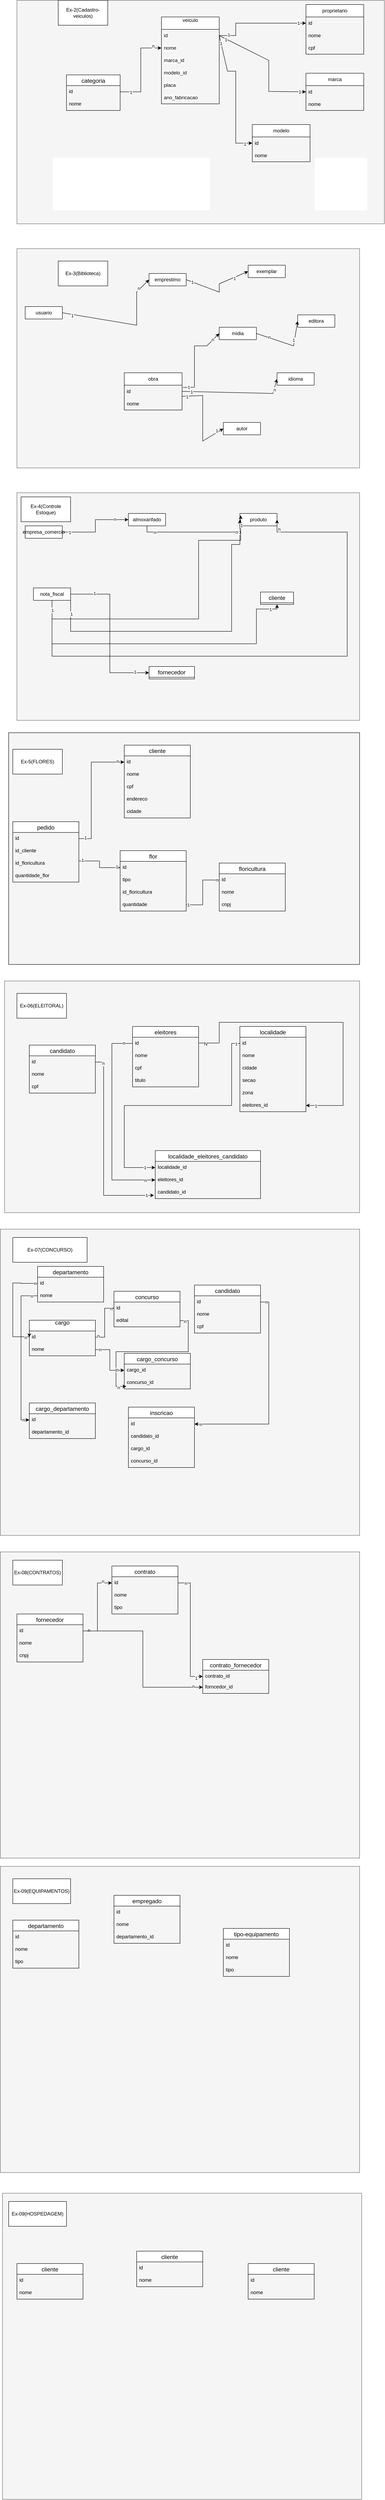<mxfile version="27.0.5">
  <diagram name="Página-1" id="_lAP68Dz9iwcbvkHMy-g">
    <mxGraphModel dx="1334" dy="886" grid="1" gridSize="10" guides="1" tooltips="1" connect="1" arrows="1" fold="1" page="0" pageScale="1" pageWidth="827" pageHeight="1169" math="0" shadow="0">
      <root>
        <mxCell id="0" />
        <mxCell id="1" parent="0" />
        <mxCell id="wO5CUgCHzCkX5qgZm7yN-17" value="" style="rounded=0;whiteSpace=wrap;html=1;fillColor=#f5f5f5;strokeColor=#666666;fontColor=#333333;" parent="1" vertex="1">
          <mxGeometry x="-80" y="2390" width="860" height="560" as="geometry" />
        </mxCell>
        <mxCell id="G7Bpa-2UbpX63X4hn4ga-27" value="" style="rounded=0;whiteSpace=wrap;html=1;fillColor=#f5f5f5;strokeColor=#666666;fontColor=#333333;" parent="1" vertex="1">
          <mxGeometry x="-50" y="620" width="830" height="530" as="geometry" />
        </mxCell>
        <mxCell id="G7Bpa-2UbpX63X4hn4ga-25" value="" style="rounded=0;whiteSpace=wrap;html=1;fillColor=#f5f5f5;strokeColor=#666666;fontColor=#333333;" parent="1" vertex="1">
          <mxGeometry x="-50" y="20" width="890" height="540" as="geometry" />
        </mxCell>
        <mxCell id="IacVwfHOCZXp0VKQCrp--6" value="marca" style="swimlane;fontStyle=0;childLayout=stackLayout;horizontal=1;startSize=30;horizontalStack=0;resizeParent=1;resizeParentMax=0;resizeLast=0;collapsible=1;marginBottom=0;whiteSpace=wrap;html=1;" parent="1" vertex="1">
          <mxGeometry x="650" y="196" width="140" height="90" as="geometry">
            <mxRectangle x="110" y="80" width="80" height="30" as="alternateBounds" />
          </mxGeometry>
        </mxCell>
        <mxCell id="IacVwfHOCZXp0VKQCrp--10" value="id" style="text;strokeColor=none;fillColor=none;align=left;verticalAlign=middle;spacingLeft=4;spacingRight=4;overflow=hidden;points=[[0,0.5],[1,0.5]];portConstraint=eastwest;rotatable=0;whiteSpace=wrap;html=1;" parent="IacVwfHOCZXp0VKQCrp--6" vertex="1">
          <mxGeometry y="30" width="140" height="30" as="geometry" />
        </mxCell>
        <mxCell id="IacVwfHOCZXp0VKQCrp--12" value="nome" style="text;strokeColor=none;fillColor=none;align=left;verticalAlign=middle;spacingLeft=4;spacingRight=4;overflow=hidden;points=[[0,0.5],[1,0.5]];portConstraint=eastwest;rotatable=0;whiteSpace=wrap;html=1;" parent="IacVwfHOCZXp0VKQCrp--6" vertex="1">
          <mxGeometry y="60" width="140" height="30" as="geometry" />
        </mxCell>
        <mxCell id="IacVwfHOCZXp0VKQCrp--13" value="proprietario" style="swimlane;fontStyle=0;childLayout=stackLayout;horizontal=1;startSize=30;horizontalStack=0;resizeParent=1;resizeParentMax=0;resizeLast=0;collapsible=1;marginBottom=0;whiteSpace=wrap;html=1;" parent="1" vertex="1">
          <mxGeometry x="650" y="30" width="140" height="120" as="geometry">
            <mxRectangle x="360" y="50" width="90" height="30" as="alternateBounds" />
          </mxGeometry>
        </mxCell>
        <mxCell id="IacVwfHOCZXp0VKQCrp--14" value="id" style="text;strokeColor=none;fillColor=none;align=left;verticalAlign=middle;spacingLeft=4;spacingRight=4;overflow=hidden;points=[[0,0.5],[1,0.5]];portConstraint=eastwest;rotatable=0;whiteSpace=wrap;html=1;" parent="IacVwfHOCZXp0VKQCrp--13" vertex="1">
          <mxGeometry y="30" width="140" height="30" as="geometry" />
        </mxCell>
        <mxCell id="G7Bpa-2UbpX63X4hn4ga-7" value="nome" style="text;strokeColor=none;fillColor=none;align=left;verticalAlign=middle;spacingLeft=4;spacingRight=4;overflow=hidden;points=[[0,0.5],[1,0.5]];portConstraint=eastwest;rotatable=0;whiteSpace=wrap;html=1;" parent="IacVwfHOCZXp0VKQCrp--13" vertex="1">
          <mxGeometry y="60" width="140" height="30" as="geometry" />
        </mxCell>
        <mxCell id="G7Bpa-2UbpX63X4hn4ga-8" value="cpf" style="text;strokeColor=none;fillColor=none;align=left;verticalAlign=middle;spacingLeft=4;spacingRight=4;overflow=hidden;points=[[0,0.5],[1,0.5]];portConstraint=eastwest;rotatable=0;whiteSpace=wrap;html=1;" parent="IacVwfHOCZXp0VKQCrp--13" vertex="1">
          <mxGeometry y="90" width="140" height="30" as="geometry" />
        </mxCell>
        <mxCell id="IacVwfHOCZXp0VKQCrp--21" value="veiculo&lt;div&gt;&lt;br&gt;&lt;/div&gt;" style="swimlane;fontStyle=0;childLayout=stackLayout;horizontal=1;startSize=30;horizontalStack=0;resizeParent=1;resizeParentMax=0;resizeLast=0;collapsible=1;marginBottom=0;whiteSpace=wrap;html=1;" parent="1" vertex="1">
          <mxGeometry x="300" y="60" width="140" height="210" as="geometry">
            <mxRectangle x="300" y="60" width="70" height="30" as="alternateBounds" />
          </mxGeometry>
        </mxCell>
        <mxCell id="IacVwfHOCZXp0VKQCrp--22" value="id" style="text;strokeColor=none;fillColor=none;align=left;verticalAlign=middle;spacingLeft=4;spacingRight=4;overflow=hidden;points=[[0,0.5],[1,0.5]];portConstraint=eastwest;rotatable=0;whiteSpace=wrap;html=1;labelBackgroundColor=default;" parent="IacVwfHOCZXp0VKQCrp--21" vertex="1">
          <mxGeometry y="30" width="140" height="30" as="geometry" />
        </mxCell>
        <mxCell id="G7Bpa-2UbpX63X4hn4ga-4" value="nome" style="text;strokeColor=none;fillColor=none;align=left;verticalAlign=middle;spacingLeft=4;spacingRight=4;overflow=hidden;points=[[0,0.5],[1,0.5]];portConstraint=eastwest;rotatable=0;whiteSpace=wrap;html=1;labelBackgroundColor=default;" parent="IacVwfHOCZXp0VKQCrp--21" vertex="1">
          <mxGeometry y="60" width="140" height="30" as="geometry" />
        </mxCell>
        <mxCell id="G7Bpa-2UbpX63X4hn4ga-5" value="marca_id" style="text;strokeColor=none;fillColor=none;align=left;verticalAlign=middle;spacingLeft=4;spacingRight=4;overflow=hidden;points=[[0,0.5],[1,0.5]];portConstraint=eastwest;rotatable=0;whiteSpace=wrap;html=1;labelBackgroundColor=default;" parent="IacVwfHOCZXp0VKQCrp--21" vertex="1">
          <mxGeometry y="90" width="140" height="30" as="geometry" />
        </mxCell>
        <mxCell id="G7Bpa-2UbpX63X4hn4ga-6" value="modelo_id" style="text;strokeColor=none;fillColor=none;align=left;verticalAlign=middle;spacingLeft=4;spacingRight=4;overflow=hidden;points=[[0,0.5],[1,0.5]];portConstraint=eastwest;rotatable=0;whiteSpace=wrap;html=1;labelBackgroundColor=default;" parent="IacVwfHOCZXp0VKQCrp--21" vertex="1">
          <mxGeometry y="120" width="140" height="30" as="geometry" />
        </mxCell>
        <mxCell id="G7Bpa-2UbpX63X4hn4ga-10" value="placa" style="text;strokeColor=none;fillColor=none;align=left;verticalAlign=middle;spacingLeft=4;spacingRight=4;overflow=hidden;points=[[0,0.5],[1,0.5]];portConstraint=eastwest;rotatable=0;whiteSpace=wrap;html=1;labelBackgroundColor=default;" parent="IacVwfHOCZXp0VKQCrp--21" vertex="1">
          <mxGeometry y="150" width="140" height="30" as="geometry" />
        </mxCell>
        <mxCell id="G7Bpa-2UbpX63X4hn4ga-67" value="ano_fabricacao" style="text;strokeColor=none;fillColor=none;align=left;verticalAlign=middle;spacingLeft=4;spacingRight=4;overflow=hidden;points=[[0,0.5],[1,0.5]];portConstraint=eastwest;rotatable=0;whiteSpace=wrap;html=1;labelBackgroundColor=default;" parent="IacVwfHOCZXp0VKQCrp--21" vertex="1">
          <mxGeometry y="180" width="140" height="30" as="geometry" />
        </mxCell>
        <mxCell id="IacVwfHOCZXp0VKQCrp--25" value="modelo" style="swimlane;fontStyle=0;childLayout=stackLayout;horizontal=1;startSize=30;horizontalStack=0;resizeParent=1;resizeParentMax=0;resizeLast=0;collapsible=1;marginBottom=0;whiteSpace=wrap;html=1;" parent="1" vertex="1">
          <mxGeometry x="520" y="320" width="140" height="90" as="geometry">
            <mxRectangle x="240" y="200" width="80" height="30" as="alternateBounds" />
          </mxGeometry>
        </mxCell>
        <mxCell id="IacVwfHOCZXp0VKQCrp--26" value="id" style="text;strokeColor=none;fillColor=none;align=left;verticalAlign=middle;spacingLeft=4;spacingRight=4;overflow=hidden;points=[[0,0.5],[1,0.5]];portConstraint=eastwest;rotatable=0;whiteSpace=wrap;html=1;" parent="IacVwfHOCZXp0VKQCrp--25" vertex="1">
          <mxGeometry y="30" width="140" height="30" as="geometry" />
        </mxCell>
        <mxCell id="G7Bpa-2UbpX63X4hn4ga-17" value="nome" style="text;strokeColor=none;fillColor=none;align=left;verticalAlign=middle;spacingLeft=4;spacingRight=4;overflow=hidden;points=[[0,0.5],[1,0.5]];portConstraint=eastwest;rotatable=0;whiteSpace=wrap;html=1;" parent="IacVwfHOCZXp0VKQCrp--25" vertex="1">
          <mxGeometry y="60" width="140" height="30" as="geometry" />
        </mxCell>
        <mxCell id="IacVwfHOCZXp0VKQCrp--31" value="categoria" style="swimlane;fontStyle=0;childLayout=stackLayout;horizontal=1;startSize=26;horizontalStack=0;resizeParent=1;resizeParentMax=0;resizeLast=0;collapsible=1;marginBottom=0;align=center;fontSize=14;" parent="1" vertex="1">
          <mxGeometry x="70" y="200" width="130" height="86" as="geometry">
            <mxRectangle x="70" y="200" width="80" height="30" as="alternateBounds" />
          </mxGeometry>
        </mxCell>
        <mxCell id="IacVwfHOCZXp0VKQCrp--32" value="id" style="text;strokeColor=none;fillColor=none;spacingLeft=4;spacingRight=4;overflow=hidden;rotatable=0;points=[[0,0.5],[1,0.5]];portConstraint=eastwest;fontSize=12;whiteSpace=wrap;html=1;" parent="IacVwfHOCZXp0VKQCrp--31" vertex="1">
          <mxGeometry y="26" width="130" height="30" as="geometry" />
        </mxCell>
        <mxCell id="G7Bpa-2UbpX63X4hn4ga-19" value="nome" style="text;strokeColor=none;fillColor=none;spacingLeft=4;spacingRight=4;overflow=hidden;rotatable=0;points=[[0,0.5],[1,0.5]];portConstraint=eastwest;fontSize=12;whiteSpace=wrap;html=1;" parent="IacVwfHOCZXp0VKQCrp--31" vertex="1">
          <mxGeometry y="56" width="130" height="30" as="geometry" />
        </mxCell>
        <mxCell id="G7Bpa-2UbpX63X4hn4ga-9" style="edgeStyle=none;rounded=0;orthogonalLoop=1;jettySize=auto;html=1;exitX=1;exitY=0.5;exitDx=0;exitDy=0;entryX=0;entryY=0.5;entryDx=0;entryDy=0;" parent="1" source="IacVwfHOCZXp0VKQCrp--22" target="IacVwfHOCZXp0VKQCrp--14" edge="1">
          <mxGeometry relative="1" as="geometry">
            <Array as="points">
              <mxPoint x="480" y="105" />
              <mxPoint x="480" y="75" />
            </Array>
          </mxGeometry>
        </mxCell>
        <mxCell id="G7Bpa-2UbpX63X4hn4ga-11" value="1" style="edgeLabel;html=1;align=center;verticalAlign=middle;resizable=0;points=[];" parent="G7Bpa-2UbpX63X4hn4ga-9" vertex="1" connectable="0">
          <mxGeometry x="-0.81" y="2" relative="1" as="geometry">
            <mxPoint as="offset" />
          </mxGeometry>
        </mxCell>
        <mxCell id="G7Bpa-2UbpX63X4hn4ga-12" value="1" style="edgeLabel;html=1;align=center;verticalAlign=middle;resizable=0;points=[];" parent="G7Bpa-2UbpX63X4hn4ga-9" vertex="1" connectable="0">
          <mxGeometry x="0.85" relative="1" as="geometry">
            <mxPoint as="offset" />
          </mxGeometry>
        </mxCell>
        <mxCell id="G7Bpa-2UbpX63X4hn4ga-13" style="edgeStyle=none;rounded=0;orthogonalLoop=1;jettySize=auto;html=1;entryX=0;entryY=0.5;entryDx=0;entryDy=0;exitX=1;exitY=0.5;exitDx=0;exitDy=0;" parent="1" source="IacVwfHOCZXp0VKQCrp--22" target="IacVwfHOCZXp0VKQCrp--26" edge="1">
          <mxGeometry relative="1" as="geometry">
            <mxPoint x="440" y="191" as="sourcePoint" />
            <mxPoint x="503.64" y="370" as="targetPoint" />
            <Array as="points">
              <mxPoint x="460" y="191" />
              <mxPoint x="480" y="191" />
              <mxPoint x="480" y="365" />
            </Array>
          </mxGeometry>
        </mxCell>
        <mxCell id="G7Bpa-2UbpX63X4hn4ga-14" value="1" style="edgeLabel;html=1;align=center;verticalAlign=middle;resizable=0;points=[];" parent="G7Bpa-2UbpX63X4hn4ga-13" vertex="1" connectable="0">
          <mxGeometry x="-0.883" y="-1" relative="1" as="geometry">
            <mxPoint as="offset" />
          </mxGeometry>
        </mxCell>
        <mxCell id="G7Bpa-2UbpX63X4hn4ga-15" value="1" style="edgeLabel;html=1;align=center;verticalAlign=middle;resizable=0;points=[];" parent="G7Bpa-2UbpX63X4hn4ga-13" vertex="1" connectable="0">
          <mxGeometry x="0.888" y="-2" relative="1" as="geometry">
            <mxPoint as="offset" />
          </mxGeometry>
        </mxCell>
        <mxCell id="G7Bpa-2UbpX63X4hn4ga-18" style="edgeStyle=none;rounded=0;orthogonalLoop=1;jettySize=auto;html=1;entryX=0;entryY=0.5;entryDx=0;entryDy=0;exitX=1;exitY=0.5;exitDx=0;exitDy=0;" parent="1" source="IacVwfHOCZXp0VKQCrp--22" target="IacVwfHOCZXp0VKQCrp--10" edge="1">
          <mxGeometry relative="1" as="geometry">
            <mxPoint x="440" y="165" as="sourcePoint" />
            <mxPoint x="730" y="315" as="targetPoint" />
            <Array as="points">
              <mxPoint x="560" y="165" />
              <mxPoint x="560" y="240" />
            </Array>
          </mxGeometry>
        </mxCell>
        <mxCell id="h-aRL1PdhSvuxkFvsWRz-71" value="1" style="edgeLabel;html=1;align=center;verticalAlign=middle;resizable=0;points=[];" parent="G7Bpa-2UbpX63X4hn4ga-18" vertex="1" connectable="0">
          <mxGeometry x="-0.87" y="-1" relative="1" as="geometry">
            <mxPoint x="-1" as="offset" />
          </mxGeometry>
        </mxCell>
        <mxCell id="h-aRL1PdhSvuxkFvsWRz-72" value="1" style="edgeLabel;html=1;align=center;verticalAlign=middle;resizable=0;points=[];" parent="G7Bpa-2UbpX63X4hn4ga-18" vertex="1" connectable="0">
          <mxGeometry x="0.898" relative="1" as="geometry">
            <mxPoint as="offset" />
          </mxGeometry>
        </mxCell>
        <mxCell id="G7Bpa-2UbpX63X4hn4ga-20" style="edgeStyle=none;rounded=0;orthogonalLoop=1;jettySize=auto;html=1;entryX=0;entryY=0.5;entryDx=0;entryDy=0;exitX=1;exitY=0.5;exitDx=0;exitDy=0;" parent="1" source="IacVwfHOCZXp0VKQCrp--32" target="G7Bpa-2UbpX63X4hn4ga-4" edge="1">
          <mxGeometry relative="1" as="geometry">
            <Array as="points">
              <mxPoint x="250" y="241" />
              <mxPoint x="250" y="135" />
            </Array>
          </mxGeometry>
        </mxCell>
        <mxCell id="G7Bpa-2UbpX63X4hn4ga-66" value="1" style="edgeLabel;html=1;align=center;verticalAlign=middle;resizable=0;points=[];" parent="G7Bpa-2UbpX63X4hn4ga-20" vertex="1" connectable="0">
          <mxGeometry x="-0.753" y="-1" relative="1" as="geometry">
            <mxPoint as="offset" />
          </mxGeometry>
        </mxCell>
        <mxCell id="G7Bpa-2UbpX63X4hn4ga-68" value="n" style="edgeLabel;html=1;align=center;verticalAlign=middle;resizable=0;points=[];" parent="G7Bpa-2UbpX63X4hn4ga-20" vertex="1" connectable="0">
          <mxGeometry x="0.795" y="5" relative="1" as="geometry">
            <mxPoint x="1" as="offset" />
          </mxGeometry>
        </mxCell>
        <mxCell id="G7Bpa-2UbpX63X4hn4ga-26" value="Ex-2(Cadastro-veiculos)" style="rounded=0;whiteSpace=wrap;html=1;" parent="1" vertex="1">
          <mxGeometry x="50" y="20" width="120" height="60" as="geometry" />
        </mxCell>
        <mxCell id="G7Bpa-2UbpX63X4hn4ga-28" value="Ex-3(Biblioteca)" style="rounded=0;whiteSpace=wrap;html=1;" parent="1" vertex="1">
          <mxGeometry x="50" y="650" width="120" height="60" as="geometry" />
        </mxCell>
        <mxCell id="G7Bpa-2UbpX63X4hn4ga-29" value="usuario" style="swimlane;fontStyle=0;childLayout=stackLayout;horizontal=1;startSize=30;horizontalStack=0;resizeParent=1;resizeParentMax=0;resizeLast=0;collapsible=1;marginBottom=0;whiteSpace=wrap;html=1;" parent="1" vertex="1" collapsed="1">
          <mxGeometry x="-30" y="760" width="90" height="30" as="geometry">
            <mxRectangle x="-30" y="760" width="250" height="150" as="alternateBounds" />
          </mxGeometry>
        </mxCell>
        <mxCell id="G7Bpa-2UbpX63X4hn4ga-30" value="id" style="text;strokeColor=none;fillColor=none;align=left;verticalAlign=middle;spacingLeft=4;spacingRight=4;overflow=hidden;points=[[0,0.5],[1,0.5]];portConstraint=eastwest;rotatable=0;whiteSpace=wrap;html=1;" parent="G7Bpa-2UbpX63X4hn4ga-29" vertex="1">
          <mxGeometry y="30" width="250" height="30" as="geometry" />
        </mxCell>
        <mxCell id="G7Bpa-2UbpX63X4hn4ga-58" value="nome" style="text;strokeColor=none;fillColor=none;align=left;verticalAlign=middle;spacingLeft=4;spacingRight=4;overflow=hidden;points=[[0,0.5],[1,0.5]];portConstraint=eastwest;rotatable=0;whiteSpace=wrap;html=1;" parent="G7Bpa-2UbpX63X4hn4ga-29" vertex="1">
          <mxGeometry y="60" width="250" height="30" as="geometry" />
        </mxCell>
        <mxCell id="VjDglddzhyZa91ICOikW-72" value="curso" style="text;strokeColor=none;fillColor=none;align=left;verticalAlign=middle;spacingLeft=4;spacingRight=4;overflow=hidden;points=[[0,0.5],[1,0.5]];portConstraint=eastwest;rotatable=0;whiteSpace=wrap;html=1;" parent="G7Bpa-2UbpX63X4hn4ga-29" vertex="1">
          <mxGeometry y="90" width="250" height="30" as="geometry" />
        </mxCell>
        <mxCell id="VjDglddzhyZa91ICOikW-104" value="tipo(string) =professor,aluno,funcionario" style="text;strokeColor=none;fillColor=none;align=left;verticalAlign=middle;spacingLeft=4;spacingRight=4;overflow=hidden;points=[[0,0.5],[1,0.5]];portConstraint=eastwest;rotatable=0;whiteSpace=wrap;html=1;" parent="G7Bpa-2UbpX63X4hn4ga-29" vertex="1">
          <mxGeometry y="120" width="250" height="30" as="geometry" />
        </mxCell>
        <mxCell id="G7Bpa-2UbpX63X4hn4ga-31" value="obra" style="swimlane;fontStyle=0;childLayout=stackLayout;horizontal=1;startSize=30;horizontalStack=0;resizeParent=1;resizeParentMax=0;resizeLast=0;collapsible=1;marginBottom=0;whiteSpace=wrap;html=1;" parent="1" vertex="1">
          <mxGeometry x="210" y="920" width="140" height="90" as="geometry">
            <mxRectangle x="210" y="920" width="90" height="30" as="alternateBounds" />
          </mxGeometry>
        </mxCell>
        <mxCell id="G7Bpa-2UbpX63X4hn4ga-32" value="id" style="text;strokeColor=none;fillColor=none;align=left;verticalAlign=middle;spacingLeft=4;spacingRight=4;overflow=hidden;points=[[0,0.5],[1,0.5]];portConstraint=eastwest;rotatable=0;whiteSpace=wrap;html=1;" parent="G7Bpa-2UbpX63X4hn4ga-31" vertex="1">
          <mxGeometry y="30" width="140" height="30" as="geometry" />
        </mxCell>
        <mxCell id="G7Bpa-2UbpX63X4hn4ga-59" value="nome" style="text;strokeColor=none;fillColor=none;align=left;verticalAlign=middle;spacingLeft=4;spacingRight=4;overflow=hidden;points=[[0,0.5],[1,0.5]];portConstraint=eastwest;rotatable=0;whiteSpace=wrap;html=1;" parent="G7Bpa-2UbpX63X4hn4ga-31" vertex="1">
          <mxGeometry y="60" width="140" height="30" as="geometry" />
        </mxCell>
        <mxCell id="G7Bpa-2UbpX63X4hn4ga-34" value="idioma" style="swimlane;fontStyle=0;childLayout=stackLayout;horizontal=1;startSize=30;horizontalStack=0;resizeParent=1;resizeParentMax=0;resizeLast=0;collapsible=1;marginBottom=0;whiteSpace=wrap;html=1;" parent="1" vertex="1" collapsed="1">
          <mxGeometry x="580" y="920" width="90" height="30" as="geometry">
            <mxRectangle x="580" y="920" width="140" height="90" as="alternateBounds" />
          </mxGeometry>
        </mxCell>
        <mxCell id="G7Bpa-2UbpX63X4hn4ga-35" value="id" style="text;strokeColor=none;fillColor=none;align=left;verticalAlign=middle;spacingLeft=4;spacingRight=4;overflow=hidden;points=[[0,0.5],[1,0.5]];portConstraint=eastwest;rotatable=0;whiteSpace=wrap;html=1;" parent="G7Bpa-2UbpX63X4hn4ga-34" vertex="1">
          <mxGeometry y="30" width="140" height="30" as="geometry" />
        </mxCell>
        <mxCell id="G7Bpa-2UbpX63X4hn4ga-61" value="nome" style="text;strokeColor=none;fillColor=none;align=left;verticalAlign=middle;spacingLeft=4;spacingRight=4;overflow=hidden;points=[[0,0.5],[1,0.5]];portConstraint=eastwest;rotatable=0;whiteSpace=wrap;html=1;" parent="G7Bpa-2UbpX63X4hn4ga-34" vertex="1">
          <mxGeometry y="60" width="140" height="30" as="geometry" />
        </mxCell>
        <mxCell id="G7Bpa-2UbpX63X4hn4ga-36" value="midia" style="swimlane;fontStyle=0;childLayout=stackLayout;horizontal=1;startSize=30;horizontalStack=0;resizeParent=1;resizeParentMax=0;resizeLast=0;collapsible=1;marginBottom=0;whiteSpace=wrap;html=1;" parent="1" vertex="1" collapsed="1">
          <mxGeometry x="440" y="810" width="90" height="30" as="geometry">
            <mxRectangle x="440" y="810" width="140" height="60" as="alternateBounds" />
          </mxGeometry>
        </mxCell>
        <mxCell id="G7Bpa-2UbpX63X4hn4ga-37" value="id" style="text;strokeColor=none;fillColor=none;align=left;verticalAlign=middle;spacingLeft=4;spacingRight=4;overflow=hidden;points=[[0,0.5],[1,0.5]];portConstraint=eastwest;rotatable=0;whiteSpace=wrap;html=1;" parent="G7Bpa-2UbpX63X4hn4ga-36" vertex="1">
          <mxGeometry y="30" width="140" height="30" as="geometry" />
        </mxCell>
        <mxCell id="G7Bpa-2UbpX63X4hn4ga-38" value="autor" style="swimlane;fontStyle=0;childLayout=stackLayout;horizontal=1;startSize=30;horizontalStack=0;resizeParent=1;resizeParentMax=0;resizeLast=0;collapsible=1;marginBottom=0;whiteSpace=wrap;html=1;" parent="1" vertex="1" collapsed="1">
          <mxGeometry x="450" y="1040" width="90" height="30" as="geometry">
            <mxRectangle x="450" y="1040" width="140" height="90" as="alternateBounds" />
          </mxGeometry>
        </mxCell>
        <mxCell id="G7Bpa-2UbpX63X4hn4ga-39" value="id" style="text;strokeColor=none;fillColor=none;align=left;verticalAlign=middle;spacingLeft=4;spacingRight=4;overflow=hidden;points=[[0,0.5],[1,0.5]];portConstraint=eastwest;rotatable=0;whiteSpace=wrap;html=1;" parent="G7Bpa-2UbpX63X4hn4ga-38" vertex="1">
          <mxGeometry y="30" width="140" height="30" as="geometry" />
        </mxCell>
        <mxCell id="G7Bpa-2UbpX63X4hn4ga-60" value="nome" style="text;strokeColor=none;fillColor=none;align=left;verticalAlign=middle;spacingLeft=4;spacingRight=4;overflow=hidden;points=[[0,0.5],[1,0.5]];portConstraint=eastwest;rotatable=0;whiteSpace=wrap;html=1;" parent="G7Bpa-2UbpX63X4hn4ga-38" vertex="1">
          <mxGeometry y="60" width="140" height="30" as="geometry" />
        </mxCell>
        <mxCell id="G7Bpa-2UbpX63X4hn4ga-40" value="editora" style="swimlane;fontStyle=0;childLayout=stackLayout;horizontal=1;startSize=30;horizontalStack=0;resizeParent=1;resizeParentMax=0;resizeLast=0;collapsible=1;marginBottom=0;whiteSpace=wrap;html=1;" parent="1" vertex="1" collapsed="1">
          <mxGeometry x="630" y="780" width="90" height="30" as="geometry">
            <mxRectangle x="630" y="780" width="140" height="90" as="alternateBounds" />
          </mxGeometry>
        </mxCell>
        <mxCell id="G7Bpa-2UbpX63X4hn4ga-41" value="id" style="text;strokeColor=none;fillColor=none;align=left;verticalAlign=middle;spacingLeft=4;spacingRight=4;overflow=hidden;points=[[0,0.5],[1,0.5]];portConstraint=eastwest;rotatable=0;whiteSpace=wrap;html=1;" parent="G7Bpa-2UbpX63X4hn4ga-40" vertex="1">
          <mxGeometry y="30" width="140" height="30" as="geometry" />
        </mxCell>
        <mxCell id="G7Bpa-2UbpX63X4hn4ga-62" value="nome" style="text;strokeColor=none;fillColor=none;align=left;verticalAlign=middle;spacingLeft=4;spacingRight=4;overflow=hidden;points=[[0,0.5],[1,0.5]];portConstraint=eastwest;rotatable=0;whiteSpace=wrap;html=1;" parent="G7Bpa-2UbpX63X4hn4ga-40" vertex="1">
          <mxGeometry y="60" width="140" height="30" as="geometry" />
        </mxCell>
        <mxCell id="G7Bpa-2UbpX63X4hn4ga-42" value="exemplar" style="swimlane;fontStyle=0;childLayout=stackLayout;horizontal=1;startSize=30;horizontalStack=0;resizeParent=1;resizeParentMax=0;resizeLast=0;collapsible=1;marginBottom=0;whiteSpace=wrap;html=1;" parent="1" vertex="1" collapsed="1">
          <mxGeometry x="510" y="660" width="90" height="30" as="geometry">
            <mxRectangle x="510" y="660" width="140" height="90" as="alternateBounds" />
          </mxGeometry>
        </mxCell>
        <mxCell id="G7Bpa-2UbpX63X4hn4ga-43" value="id" style="text;strokeColor=none;fillColor=none;align=left;verticalAlign=middle;spacingLeft=4;spacingRight=4;overflow=hidden;points=[[0,0.5],[1,0.5]];portConstraint=eastwest;rotatable=0;whiteSpace=wrap;html=1;" parent="G7Bpa-2UbpX63X4hn4ga-42" vertex="1">
          <mxGeometry y="30" width="140" height="30" as="geometry" />
        </mxCell>
        <mxCell id="G7Bpa-2UbpX63X4hn4ga-56" value="nome" style="text;strokeColor=none;fillColor=none;align=left;verticalAlign=middle;spacingLeft=4;spacingRight=4;overflow=hidden;points=[[0,0.5],[1,0.5]];portConstraint=eastwest;rotatable=0;whiteSpace=wrap;html=1;" parent="G7Bpa-2UbpX63X4hn4ga-42" vertex="1">
          <mxGeometry y="60" width="140" height="30" as="geometry" />
        </mxCell>
        <mxCell id="G7Bpa-2UbpX63X4hn4ga-44" value="emprestimo" style="swimlane;fontStyle=0;childLayout=stackLayout;horizontal=1;startSize=30;horizontalStack=0;resizeParent=1;resizeParentMax=0;resizeLast=0;collapsible=1;marginBottom=0;whiteSpace=wrap;html=1;" parent="1" vertex="1" collapsed="1">
          <mxGeometry x="270" y="680" width="90" height="30" as="geometry">
            <mxRectangle x="270" y="680" width="140" height="90" as="alternateBounds" />
          </mxGeometry>
        </mxCell>
        <mxCell id="G7Bpa-2UbpX63X4hn4ga-45" value="id" style="text;strokeColor=none;fillColor=none;align=left;verticalAlign=middle;spacingLeft=4;spacingRight=4;overflow=hidden;points=[[0,0.5],[1,0.5]];portConstraint=eastwest;rotatable=0;whiteSpace=wrap;html=1;" parent="G7Bpa-2UbpX63X4hn4ga-44" vertex="1">
          <mxGeometry y="30" width="140" height="30" as="geometry" />
        </mxCell>
        <mxCell id="G7Bpa-2UbpX63X4hn4ga-57" value="nome" style="text;strokeColor=none;fillColor=none;align=left;verticalAlign=middle;spacingLeft=4;spacingRight=4;overflow=hidden;points=[[0,0.5],[1,0.5]];portConstraint=eastwest;rotatable=0;whiteSpace=wrap;html=1;" parent="G7Bpa-2UbpX63X4hn4ga-44" vertex="1">
          <mxGeometry y="60" width="140" height="30" as="geometry" />
        </mxCell>
        <mxCell id="G7Bpa-2UbpX63X4hn4ga-46" value="" style="edgeStyle=none;rounded=0;orthogonalLoop=1;jettySize=auto;html=1;entryX=0;entryY=0.5;entryDx=0;entryDy=0;exitX=1.014;exitY=0.18;exitDx=0;exitDy=0;exitPerimeter=0;" parent="1" source="G7Bpa-2UbpX63X4hn4ga-32" target="G7Bpa-2UbpX63X4hn4ga-37" edge="1">
          <mxGeometry relative="1" as="geometry">
            <Array as="points">
              <mxPoint x="380" y="955" />
              <mxPoint x="380" y="910" />
              <mxPoint x="380" y="855" />
              <mxPoint x="410" y="855" />
            </Array>
          </mxGeometry>
        </mxCell>
        <mxCell id="VjDglddzhyZa91ICOikW-44" value="1" style="edgeLabel;html=1;align=center;verticalAlign=middle;resizable=0;points=[];" parent="G7Bpa-2UbpX63X4hn4ga-46" vertex="1" connectable="0">
          <mxGeometry x="-0.863" relative="1" as="geometry">
            <mxPoint as="offset" />
          </mxGeometry>
        </mxCell>
        <mxCell id="VjDglddzhyZa91ICOikW-45" value="n" style="edgeLabel;html=1;align=center;verticalAlign=middle;resizable=0;points=[];" parent="G7Bpa-2UbpX63X4hn4ga-46" vertex="1" connectable="0">
          <mxGeometry x="0.788" y="1" relative="1" as="geometry">
            <mxPoint as="offset" />
          </mxGeometry>
        </mxCell>
        <mxCell id="G7Bpa-2UbpX63X4hn4ga-50" style="edgeStyle=none;rounded=0;orthogonalLoop=1;jettySize=auto;html=1;entryX=0;entryY=0.5;entryDx=0;entryDy=0;exitX=1;exitY=0.5;exitDx=0;exitDy=0;" parent="1" source="G7Bpa-2UbpX63X4hn4ga-30" target="G7Bpa-2UbpX63X4hn4ga-45" edge="1">
          <mxGeometry relative="1" as="geometry">
            <Array as="points">
              <mxPoint x="240" y="805" />
              <mxPoint x="240" y="725" />
            </Array>
          </mxGeometry>
        </mxCell>
        <mxCell id="VjDglddzhyZa91ICOikW-40" value="1" style="edgeLabel;html=1;align=center;verticalAlign=middle;resizable=0;points=[];" parent="G7Bpa-2UbpX63X4hn4ga-50" vertex="1" connectable="0">
          <mxGeometry x="-0.835" y="-3" relative="1" as="geometry">
            <mxPoint as="offset" />
          </mxGeometry>
        </mxCell>
        <mxCell id="VjDglddzhyZa91ICOikW-41" value="n" style="edgeLabel;html=1;align=center;verticalAlign=middle;resizable=0;points=[];" parent="G7Bpa-2UbpX63X4hn4ga-50" vertex="1" connectable="0">
          <mxGeometry x="0.789" y="3" relative="1" as="geometry">
            <mxPoint as="offset" />
          </mxGeometry>
        </mxCell>
        <mxCell id="G7Bpa-2UbpX63X4hn4ga-51" style="edgeStyle=none;rounded=0;orthogonalLoop=1;jettySize=auto;html=1;entryX=0;entryY=0.5;entryDx=0;entryDy=0;exitX=1;exitY=0.5;exitDx=0;exitDy=0;" parent="1" source="G7Bpa-2UbpX63X4hn4ga-45" target="G7Bpa-2UbpX63X4hn4ga-43" edge="1">
          <mxGeometry relative="1" as="geometry">
            <Array as="points">
              <mxPoint x="440" y="725" />
              <mxPoint x="440" y="705" />
            </Array>
          </mxGeometry>
        </mxCell>
        <mxCell id="VjDglddzhyZa91ICOikW-42" value="1" style="edgeLabel;html=1;align=center;verticalAlign=middle;resizable=0;points=[];" parent="G7Bpa-2UbpX63X4hn4ga-51" vertex="1" connectable="0">
          <mxGeometry x="0.589" y="-2" relative="1" as="geometry">
            <mxPoint as="offset" />
          </mxGeometry>
        </mxCell>
        <mxCell id="VjDglddzhyZa91ICOikW-43" value="1" style="edgeLabel;html=1;align=center;verticalAlign=middle;resizable=0;points=[];" parent="G7Bpa-2UbpX63X4hn4ga-51" vertex="1" connectable="0">
          <mxGeometry x="-0.823" relative="1" as="geometry">
            <mxPoint as="offset" />
          </mxGeometry>
        </mxCell>
        <mxCell id="G7Bpa-2UbpX63X4hn4ga-52" style="edgeStyle=none;rounded=0;orthogonalLoop=1;jettySize=auto;html=1;entryX=0;entryY=0.5;entryDx=0;entryDy=0;exitX=1;exitY=0.5;exitDx=0;exitDy=0;" parent="1" source="G7Bpa-2UbpX63X4hn4ga-37" target="G7Bpa-2UbpX63X4hn4ga-41" edge="1">
          <mxGeometry relative="1" as="geometry">
            <Array as="points">
              <mxPoint x="620" y="855" />
            </Array>
          </mxGeometry>
        </mxCell>
        <mxCell id="VjDglddzhyZa91ICOikW-46" value="1" style="edgeLabel;html=1;align=center;verticalAlign=middle;resizable=0;points=[];" parent="G7Bpa-2UbpX63X4hn4ga-52" vertex="1" connectable="0">
          <mxGeometry x="0.391" y="2" relative="1" as="geometry">
            <mxPoint x="-1" as="offset" />
          </mxGeometry>
        </mxCell>
        <mxCell id="VjDglddzhyZa91ICOikW-47" value="n" style="edgeLabel;html=1;align=center;verticalAlign=middle;resizable=0;points=[];" parent="G7Bpa-2UbpX63X4hn4ga-52" vertex="1" connectable="0">
          <mxGeometry x="-0.574" y="2" relative="1" as="geometry">
            <mxPoint x="-1" as="offset" />
          </mxGeometry>
        </mxCell>
        <mxCell id="G7Bpa-2UbpX63X4hn4ga-53" style="edgeStyle=none;rounded=0;orthogonalLoop=1;jettySize=auto;html=1;entryX=0;entryY=0.5;entryDx=0;entryDy=0;exitX=0.999;exitY=0.9;exitDx=0;exitDy=0;exitPerimeter=0;" parent="1" source="G7Bpa-2UbpX63X4hn4ga-32" target="G7Bpa-2UbpX63X4hn4ga-39" edge="1">
          <mxGeometry relative="1" as="geometry">
            <mxPoint x="299" y="975" as="sourcePoint" />
            <Array as="points">
              <mxPoint x="400" y="975" />
              <mxPoint x="400" y="1085" />
            </Array>
          </mxGeometry>
        </mxCell>
        <mxCell id="VjDglddzhyZa91ICOikW-50" value="1" style="edgeLabel;html=1;align=center;verticalAlign=middle;resizable=0;points=[];" parent="G7Bpa-2UbpX63X4hn4ga-53" vertex="1" connectable="0">
          <mxGeometry x="-0.895" y="-1" relative="1" as="geometry">
            <mxPoint as="offset" />
          </mxGeometry>
        </mxCell>
        <mxCell id="VjDglddzhyZa91ICOikW-51" value="1" style="edgeLabel;html=1;align=center;verticalAlign=middle;resizable=0;points=[];" parent="G7Bpa-2UbpX63X4hn4ga-53" vertex="1" connectable="0">
          <mxGeometry x="0.847" y="4" relative="1" as="geometry">
            <mxPoint as="offset" />
          </mxGeometry>
        </mxCell>
        <mxCell id="G7Bpa-2UbpX63X4hn4ga-54" style="edgeStyle=none;rounded=0;orthogonalLoop=1;jettySize=auto;html=1;entryX=0;entryY=0.5;entryDx=0;entryDy=0;exitX=1;exitY=0.5;exitDx=0;exitDy=0;" parent="1" source="G7Bpa-2UbpX63X4hn4ga-32" target="G7Bpa-2UbpX63X4hn4ga-35" edge="1">
          <mxGeometry relative="1" as="geometry">
            <Array as="points">
              <mxPoint x="570" y="970" />
            </Array>
          </mxGeometry>
        </mxCell>
        <mxCell id="VjDglddzhyZa91ICOikW-48" value="1" style="edgeLabel;html=1;align=center;verticalAlign=middle;resizable=0;points=[];" parent="G7Bpa-2UbpX63X4hn4ga-54" vertex="1" connectable="0">
          <mxGeometry x="-0.811" y="-1" relative="1" as="geometry">
            <mxPoint x="-1" y="-1" as="offset" />
          </mxGeometry>
        </mxCell>
        <mxCell id="VjDglddzhyZa91ICOikW-49" value="n" style="edgeLabel;html=1;align=center;verticalAlign=middle;resizable=0;points=[];" parent="G7Bpa-2UbpX63X4hn4ga-54" vertex="1" connectable="0">
          <mxGeometry x="0.795" y="-1" relative="1" as="geometry">
            <mxPoint as="offset" />
          </mxGeometry>
        </mxCell>
        <mxCell id="VjDglddzhyZa91ICOikW-5" value="" style="rounded=0;whiteSpace=wrap;html=1;fillColor=#f5f5f5;strokeColor=#666666;fontColor=#333333;" parent="1" vertex="1">
          <mxGeometry x="-50" y="1210" width="830" height="550" as="geometry" />
        </mxCell>
        <mxCell id="VjDglddzhyZa91ICOikW-6" value="Ex-4(Controle Estoque)" style="rounded=0;whiteSpace=wrap;html=1;" parent="1" vertex="1">
          <mxGeometry x="-40" y="1220" width="120" height="60" as="geometry" />
        </mxCell>
        <mxCell id="VjDglddzhyZa91ICOikW-7" value="empresa_comercio" style="swimlane;fontStyle=0;childLayout=stackLayout;horizontal=1;startSize=30;horizontalStack=0;resizeParent=1;resizeParentMax=0;resizeLast=0;collapsible=1;marginBottom=0;whiteSpace=wrap;html=1;" parent="1" vertex="1" collapsed="1">
          <mxGeometry x="-30" y="1290" width="90" height="30" as="geometry">
            <mxRectangle x="-30" y="1290" width="140" height="120" as="alternateBounds" />
          </mxGeometry>
        </mxCell>
        <mxCell id="VjDglddzhyZa91ICOikW-8" value="id" style="text;strokeColor=none;fillColor=none;align=left;verticalAlign=middle;spacingLeft=4;spacingRight=4;overflow=hidden;points=[[0,0.5],[1,0.5]];portConstraint=eastwest;rotatable=0;whiteSpace=wrap;html=1;" parent="VjDglddzhyZa91ICOikW-7" vertex="1">
          <mxGeometry y="30" width="140" height="30" as="geometry" />
        </mxCell>
        <mxCell id="VjDglddzhyZa91ICOikW-9" value="nome" style="text;strokeColor=none;fillColor=none;align=left;verticalAlign=middle;spacingLeft=4;spacingRight=4;overflow=hidden;points=[[0,0.5],[1,0.5]];portConstraint=eastwest;rotatable=0;whiteSpace=wrap;html=1;" parent="VjDglddzhyZa91ICOikW-7" vertex="1">
          <mxGeometry y="60" width="140" height="30" as="geometry" />
        </mxCell>
        <mxCell id="VjDglddzhyZa91ICOikW-102" value="cnpj" style="text;strokeColor=none;fillColor=none;align=left;verticalAlign=middle;spacingLeft=4;spacingRight=4;overflow=hidden;points=[[0,0.5],[1,0.5]];portConstraint=eastwest;rotatable=0;whiteSpace=wrap;html=1;" parent="VjDglddzhyZa91ICOikW-7" vertex="1">
          <mxGeometry y="90" width="140" height="30" as="geometry" />
        </mxCell>
        <mxCell id="VjDglddzhyZa91ICOikW-10" value="nota_fiscal" style="swimlane;fontStyle=0;childLayout=stackLayout;horizontal=1;startSize=30;horizontalStack=0;resizeParent=1;resizeParentMax=0;resizeLast=0;collapsible=1;marginBottom=0;whiteSpace=wrap;html=1;" parent="1" vertex="1" collapsed="1">
          <mxGeometry x="-10" y="1440" width="90" height="30" as="geometry">
            <mxRectangle x="-10" y="1440" width="140" height="210" as="alternateBounds" />
          </mxGeometry>
        </mxCell>
        <mxCell id="VjDglddzhyZa91ICOikW-11" value="id" style="text;strokeColor=none;fillColor=none;align=left;verticalAlign=middle;spacingLeft=4;spacingRight=4;overflow=hidden;points=[[0,0.5],[1,0.5]];portConstraint=eastwest;rotatable=0;whiteSpace=wrap;html=1;" parent="VjDglddzhyZa91ICOikW-10" vertex="1">
          <mxGeometry y="30" width="140" height="30" as="geometry" />
        </mxCell>
        <mxCell id="VjDglddzhyZa91ICOikW-12" value="entrada" style="text;strokeColor=none;fillColor=none;align=left;verticalAlign=middle;spacingLeft=4;spacingRight=4;overflow=hidden;points=[[0,0.5],[1,0.5]];portConstraint=eastwest;rotatable=0;whiteSpace=wrap;html=1;" parent="VjDglddzhyZa91ICOikW-10" vertex="1">
          <mxGeometry y="60" width="140" height="30" as="geometry" />
        </mxCell>
        <mxCell id="VjDglddzhyZa91ICOikW-73" value="saida" style="text;strokeColor=none;fillColor=none;align=left;verticalAlign=middle;spacingLeft=4;spacingRight=4;overflow=hidden;points=[[0,0.5],[1,0.5]];portConstraint=eastwest;rotatable=0;whiteSpace=wrap;html=1;" parent="VjDglddzhyZa91ICOikW-10" vertex="1">
          <mxGeometry y="90" width="140" height="30" as="geometry" />
        </mxCell>
        <mxCell id="VjDglddzhyZa91ICOikW-74" value="cliente_id" style="text;strokeColor=none;fillColor=none;align=left;verticalAlign=middle;spacingLeft=4;spacingRight=4;overflow=hidden;points=[[0,0.5],[1,0.5]];portConstraint=eastwest;rotatable=0;whiteSpace=wrap;html=1;" parent="VjDglddzhyZa91ICOikW-10" vertex="1">
          <mxGeometry y="120" width="140" height="30" as="geometry" />
        </mxCell>
        <mxCell id="VjDglddzhyZa91ICOikW-75" value="produto_id" style="text;strokeColor=none;fillColor=none;align=left;verticalAlign=middle;spacingLeft=4;spacingRight=4;overflow=hidden;points=[[0,0.5],[1,0.5]];portConstraint=eastwest;rotatable=0;whiteSpace=wrap;html=1;" parent="VjDglddzhyZa91ICOikW-10" vertex="1">
          <mxGeometry y="150" width="140" height="30" as="geometry" />
        </mxCell>
        <mxCell id="VjDglddzhyZa91ICOikW-96" value="fornecedor_id" style="text;strokeColor=none;fillColor=none;align=left;verticalAlign=middle;spacingLeft=4;spacingRight=4;overflow=hidden;points=[[0,0.5],[1,0.5]];portConstraint=eastwest;rotatable=0;whiteSpace=wrap;html=1;" parent="VjDglddzhyZa91ICOikW-10" vertex="1">
          <mxGeometry y="180" width="140" height="30" as="geometry" />
        </mxCell>
        <mxCell id="VjDglddzhyZa91ICOikW-24" value="almoxarifado" style="swimlane;fontStyle=0;childLayout=stackLayout;horizontal=1;startSize=30;horizontalStack=0;resizeParent=1;resizeParentMax=0;resizeLast=0;collapsible=1;marginBottom=0;whiteSpace=wrap;html=1;" parent="1" vertex="1" collapsed="1">
          <mxGeometry x="220" y="1260" width="90" height="30" as="geometry">
            <mxRectangle x="220" y="1260" width="140" height="90" as="alternateBounds" />
          </mxGeometry>
        </mxCell>
        <mxCell id="VjDglddzhyZa91ICOikW-25" value="id" style="text;strokeColor=none;fillColor=none;align=left;verticalAlign=middle;spacingLeft=4;spacingRight=4;overflow=hidden;points=[[0,0.5],[1,0.5]];portConstraint=eastwest;rotatable=0;whiteSpace=wrap;html=1;" parent="VjDglddzhyZa91ICOikW-24" vertex="1">
          <mxGeometry y="30" width="140" height="30" as="geometry" />
        </mxCell>
        <mxCell id="VjDglddzhyZa91ICOikW-26" value="nome" style="text;strokeColor=none;fillColor=none;align=left;verticalAlign=middle;spacingLeft=4;spacingRight=4;overflow=hidden;points=[[0,0.5],[1,0.5]];portConstraint=eastwest;rotatable=0;whiteSpace=wrap;html=1;" parent="VjDglddzhyZa91ICOikW-24" vertex="1">
          <mxGeometry y="60" width="140" height="30" as="geometry" />
        </mxCell>
        <mxCell id="VjDglddzhyZa91ICOikW-27" value="produto" style="swimlane;fontStyle=0;childLayout=stackLayout;horizontal=1;startSize=30;horizontalStack=0;resizeParent=1;resizeParentMax=0;resizeLast=0;collapsible=1;marginBottom=0;whiteSpace=wrap;html=1;" parent="1" vertex="1" collapsed="1">
          <mxGeometry x="490" y="1260" width="90" height="30" as="geometry">
            <mxRectangle x="490" y="1260" width="160" height="120" as="alternateBounds" />
          </mxGeometry>
        </mxCell>
        <mxCell id="VjDglddzhyZa91ICOikW-28" value="id" style="text;strokeColor=none;fillColor=none;align=left;verticalAlign=middle;spacingLeft=4;spacingRight=4;overflow=hidden;points=[[0,0.5],[1,0.5]];portConstraint=eastwest;rotatable=0;whiteSpace=wrap;html=1;" parent="VjDglddzhyZa91ICOikW-27" vertex="1">
          <mxGeometry y="30" width="160" height="30" as="geometry" />
        </mxCell>
        <mxCell id="VjDglddzhyZa91ICOikW-29" value="nome" style="text;strokeColor=none;fillColor=none;align=left;verticalAlign=middle;spacingLeft=4;spacingRight=4;overflow=hidden;points=[[0,0.5],[1,0.5]];portConstraint=eastwest;rotatable=0;whiteSpace=wrap;html=1;" parent="VjDglddzhyZa91ICOikW-27" vertex="1">
          <mxGeometry y="60" width="160" height="30" as="geometry" />
        </mxCell>
        <mxCell id="VjDglddzhyZa91ICOikW-86" value="tipo=disponivel/indisponivel" style="text;strokeColor=none;fillColor=none;align=left;verticalAlign=middle;spacingLeft=4;spacingRight=4;overflow=hidden;points=[[0,0.5],[1,0.5]];portConstraint=eastwest;rotatable=0;whiteSpace=wrap;html=1;" parent="VjDglddzhyZa91ICOikW-27" vertex="1">
          <mxGeometry y="90" width="160" height="30" as="geometry" />
        </mxCell>
        <mxCell id="VjDglddzhyZa91ICOikW-77" style="rounded=0;orthogonalLoop=1;jettySize=auto;html=1;entryX=0;entryY=0.5;entryDx=0;entryDy=0;edgeStyle=orthogonalEdgeStyle;" parent="1" source="VjDglddzhyZa91ICOikW-25" target="VjDglddzhyZa91ICOikW-28" edge="1">
          <mxGeometry relative="1" as="geometry">
            <Array as="points">
              <mxPoint x="400" y="1305" />
              <mxPoint x="400" y="1305" />
            </Array>
          </mxGeometry>
        </mxCell>
        <mxCell id="VjDglddzhyZa91ICOikW-78" value="n" style="edgeLabel;html=1;align=center;verticalAlign=middle;resizable=0;points=[];" parent="VjDglddzhyZa91ICOikW-77" vertex="1" connectable="0">
          <mxGeometry x="-0.748" y="-1" relative="1" as="geometry">
            <mxPoint as="offset" />
          </mxGeometry>
        </mxCell>
        <mxCell id="VjDglddzhyZa91ICOikW-79" value="n" style="edgeLabel;html=1;align=center;verticalAlign=middle;resizable=0;points=[];" parent="VjDglddzhyZa91ICOikW-77" vertex="1" connectable="0">
          <mxGeometry x="0.719" relative="1" as="geometry">
            <mxPoint as="offset" />
          </mxGeometry>
        </mxCell>
        <mxCell id="VjDglddzhyZa91ICOikW-80" style="edgeStyle=orthogonalEdgeStyle;rounded=0;orthogonalLoop=1;jettySize=auto;html=1;entryX=0;entryY=0.5;entryDx=0;entryDy=0;exitX=1;exitY=0.5;exitDx=0;exitDy=0;" parent="1" source="VjDglddzhyZa91ICOikW-73" target="VjDglddzhyZa91ICOikW-29" edge="1">
          <mxGeometry relative="1" as="geometry">
            <mxPoint x="305" y="1560.059" as="sourcePoint" />
            <mxPoint x="485" y="1350" as="targetPoint" />
            <Array as="points">
              <mxPoint x="470" y="1545" />
              <mxPoint x="470" y="1335" />
            </Array>
          </mxGeometry>
        </mxCell>
        <mxCell id="VjDglddzhyZa91ICOikW-81" value="1" style="edgeLabel;html=1;align=center;verticalAlign=middle;resizable=0;points=[];" parent="VjDglddzhyZa91ICOikW-80" vertex="1" connectable="0">
          <mxGeometry x="-0.877" y="1" relative="1" as="geometry">
            <mxPoint x="1" as="offset" />
          </mxGeometry>
        </mxCell>
        <mxCell id="VjDglddzhyZa91ICOikW-83" value="1" style="edgeLabel;html=1;align=center;verticalAlign=middle;resizable=0;points=[];" parent="VjDglddzhyZa91ICOikW-80" vertex="1" connectable="0">
          <mxGeometry x="0.924" relative="1" as="geometry">
            <mxPoint as="offset" />
          </mxGeometry>
        </mxCell>
        <mxCell id="VjDglddzhyZa91ICOikW-84" style="edgeStyle=orthogonalEdgeStyle;rounded=0;orthogonalLoop=1;jettySize=auto;html=1;entryX=0.022;entryY=0.153;entryDx=0;entryDy=0;entryPerimeter=0;" parent="1" source="VjDglddzhyZa91ICOikW-12" target="VjDglddzhyZa91ICOikW-29" edge="1">
          <mxGeometry relative="1" as="geometry">
            <Array as="points">
              <mxPoint x="390" y="1515" />
              <mxPoint x="390" y="1325" />
            </Array>
          </mxGeometry>
        </mxCell>
        <mxCell id="VjDglddzhyZa91ICOikW-112" value="1" style="edgeLabel;html=1;align=center;verticalAlign=middle;resizable=0;points=[];" parent="VjDglddzhyZa91ICOikW-84" vertex="1" connectable="0">
          <mxGeometry x="-0.947" y="1" relative="1" as="geometry">
            <mxPoint x="1" as="offset" />
          </mxGeometry>
        </mxCell>
        <mxCell id="VjDglddzhyZa91ICOikW-113" value="1" style="edgeLabel;html=1;align=center;verticalAlign=middle;resizable=0;points=[];" parent="VjDglddzhyZa91ICOikW-84" vertex="1" connectable="0">
          <mxGeometry x="0.935" y="-2" relative="1" as="geometry">
            <mxPoint as="offset" />
          </mxGeometry>
        </mxCell>
        <mxCell id="VjDglddzhyZa91ICOikW-87" value="fornecedor" style="swimlane;fontStyle=0;childLayout=stackLayout;horizontal=1;startSize=26;horizontalStack=0;resizeParent=1;resizeParentMax=0;resizeLast=0;collapsible=1;marginBottom=0;align=center;fontSize=14;" parent="1" vertex="1" collapsed="1">
          <mxGeometry x="270" y="1630" width="110" height="30" as="geometry">
            <mxRectangle x="270" y="1630" width="160" height="116" as="alternateBounds" />
          </mxGeometry>
        </mxCell>
        <mxCell id="VjDglddzhyZa91ICOikW-88" value="id&lt;span style=&quot;white-space: pre;&quot;&gt;&#x9;&lt;/span&gt;&lt;span style=&quot;white-space: pre;&quot;&gt;&#x9;&lt;/span&gt;" style="text;strokeColor=none;fillColor=none;spacingLeft=4;spacingRight=4;overflow=hidden;rotatable=0;points=[[0,0.5],[1,0.5]];portConstraint=eastwest;fontSize=12;whiteSpace=wrap;html=1;" parent="VjDglddzhyZa91ICOikW-87" vertex="1">
          <mxGeometry y="26" width="160" height="30" as="geometry" />
        </mxCell>
        <mxCell id="VjDglddzhyZa91ICOikW-89" value="nome" style="text;strokeColor=none;fillColor=none;spacingLeft=4;spacingRight=4;overflow=hidden;rotatable=0;points=[[0,0.5],[1,0.5]];portConstraint=eastwest;fontSize=12;whiteSpace=wrap;html=1;" parent="VjDglddzhyZa91ICOikW-87" vertex="1">
          <mxGeometry y="56" width="160" height="30" as="geometry" />
        </mxCell>
        <mxCell id="VjDglddzhyZa91ICOikW-90" value="cnpj" style="text;strokeColor=none;fillColor=none;spacingLeft=4;spacingRight=4;overflow=hidden;rotatable=0;points=[[0,0.5],[1,0.5]];portConstraint=eastwest;fontSize=12;whiteSpace=wrap;html=1;" parent="VjDglddzhyZa91ICOikW-87" vertex="1">
          <mxGeometry y="86" width="160" height="30" as="geometry" />
        </mxCell>
        <mxCell id="VjDglddzhyZa91ICOikW-92" value="cliente" style="swimlane;fontStyle=0;childLayout=stackLayout;horizontal=1;startSize=26;horizontalStack=0;resizeParent=1;resizeParentMax=0;resizeLast=0;collapsible=1;marginBottom=0;align=center;fontSize=14;" parent="1" vertex="1" collapsed="1">
          <mxGeometry x="540" y="1450" width="80" height="30" as="geometry">
            <mxRectangle x="540" y="1450" width="160" height="116" as="alternateBounds" />
          </mxGeometry>
        </mxCell>
        <mxCell id="VjDglddzhyZa91ICOikW-93" value="id&lt;span style=&quot;white-space: pre;&quot;&gt;&#x9;&lt;/span&gt;&lt;span style=&quot;white-space: pre;&quot;&gt;&#x9;&lt;/span&gt;" style="text;strokeColor=none;fillColor=none;spacingLeft=4;spacingRight=4;overflow=hidden;rotatable=0;points=[[0,0.5],[1,0.5]];portConstraint=eastwest;fontSize=12;whiteSpace=wrap;html=1;" parent="VjDglddzhyZa91ICOikW-92" vertex="1">
          <mxGeometry y="26" width="160" height="30" as="geometry" />
        </mxCell>
        <mxCell id="VjDglddzhyZa91ICOikW-94" value="nome" style="text;strokeColor=none;fillColor=none;spacingLeft=4;spacingRight=4;overflow=hidden;rotatable=0;points=[[0,0.5],[1,0.5]];portConstraint=eastwest;fontSize=12;whiteSpace=wrap;html=1;" parent="VjDglddzhyZa91ICOikW-92" vertex="1">
          <mxGeometry y="56" width="160" height="30" as="geometry" />
        </mxCell>
        <mxCell id="VjDglddzhyZa91ICOikW-95" value="cpf" style="text;strokeColor=none;fillColor=none;spacingLeft=4;spacingRight=4;overflow=hidden;rotatable=0;points=[[0,0.5],[1,0.5]];portConstraint=eastwest;fontSize=12;whiteSpace=wrap;html=1;" parent="VjDglddzhyZa91ICOikW-92" vertex="1">
          <mxGeometry y="86" width="160" height="30" as="geometry" />
        </mxCell>
        <mxCell id="VjDglddzhyZa91ICOikW-97" style="edgeStyle=orthogonalEdgeStyle;rounded=0;orthogonalLoop=1;jettySize=auto;html=1;entryX=0;entryY=0.5;entryDx=0;entryDy=0;" parent="1" source="VjDglddzhyZa91ICOikW-96" target="VjDglddzhyZa91ICOikW-88" edge="1">
          <mxGeometry relative="1" as="geometry" />
        </mxCell>
        <mxCell id="VjDglddzhyZa91ICOikW-106" value="1" style="edgeLabel;html=1;align=center;verticalAlign=middle;resizable=0;points=[];" parent="VjDglddzhyZa91ICOikW-97" vertex="1" connectable="0">
          <mxGeometry x="-0.7" y="2" relative="1" as="geometry">
            <mxPoint x="1" as="offset" />
          </mxGeometry>
        </mxCell>
        <mxCell id="VjDglddzhyZa91ICOikW-107" value="1" style="edgeLabel;html=1;align=center;verticalAlign=middle;resizable=0;points=[];" parent="VjDglddzhyZa91ICOikW-97" vertex="1" connectable="0">
          <mxGeometry x="0.819" y="2" relative="1" as="geometry">
            <mxPoint as="offset" />
          </mxGeometry>
        </mxCell>
        <mxCell id="VjDglddzhyZa91ICOikW-98" style="edgeStyle=orthogonalEdgeStyle;rounded=0;orthogonalLoop=1;jettySize=auto;html=1;" parent="1" source="VjDglddzhyZa91ICOikW-74" target="VjDglddzhyZa91ICOikW-93" edge="1">
          <mxGeometry relative="1" as="geometry">
            <Array as="points">
              <mxPoint x="530" y="1575" />
              <mxPoint x="530" y="1491" />
            </Array>
          </mxGeometry>
        </mxCell>
        <mxCell id="VjDglddzhyZa91ICOikW-110" value="1" style="edgeLabel;html=1;align=center;verticalAlign=middle;resizable=0;points=[];" parent="VjDglddzhyZa91ICOikW-98" vertex="1" connectable="0">
          <mxGeometry x="-0.941" y="2" relative="1" as="geometry">
            <mxPoint x="1" as="offset" />
          </mxGeometry>
        </mxCell>
        <mxCell id="VjDglddzhyZa91ICOikW-111" value="1" style="edgeLabel;html=1;align=center;verticalAlign=middle;resizable=0;points=[];" parent="VjDglddzhyZa91ICOikW-98" vertex="1" connectable="0">
          <mxGeometry x="0.927" relative="1" as="geometry">
            <mxPoint y="1" as="offset" />
          </mxGeometry>
        </mxCell>
        <mxCell id="VjDglddzhyZa91ICOikW-99" style="edgeStyle=orthogonalEdgeStyle;rounded=0;orthogonalLoop=1;jettySize=auto;html=1;entryX=1;entryY=0.5;entryDx=0;entryDy=0;" parent="1" source="VjDglddzhyZa91ICOikW-75" target="VjDglddzhyZa91ICOikW-28" edge="1">
          <mxGeometry relative="1" as="geometry">
            <Array as="points">
              <mxPoint x="750" y="1605" />
              <mxPoint x="750" y="1305" />
            </Array>
          </mxGeometry>
        </mxCell>
        <mxCell id="VjDglddzhyZa91ICOikW-108" value="1" style="edgeLabel;html=1;align=center;verticalAlign=middle;resizable=0;points=[];" parent="VjDglddzhyZa91ICOikW-99" vertex="1" connectable="0">
          <mxGeometry x="-0.965" relative="1" as="geometry">
            <mxPoint x="1" as="offset" />
          </mxGeometry>
        </mxCell>
        <mxCell id="VjDglddzhyZa91ICOikW-109" value="n" style="edgeLabel;html=1;align=center;verticalAlign=middle;resizable=0;points=[];" parent="VjDglddzhyZa91ICOikW-99" vertex="1" connectable="0">
          <mxGeometry x="0.967" y="-5" relative="1" as="geometry">
            <mxPoint as="offset" />
          </mxGeometry>
        </mxCell>
        <mxCell id="VjDglddzhyZa91ICOikW-100" style="edgeStyle=orthogonalEdgeStyle;rounded=0;orthogonalLoop=1;jettySize=auto;html=1;" parent="1" source="VjDglddzhyZa91ICOikW-8" target="VjDglddzhyZa91ICOikW-25" edge="1">
          <mxGeometry relative="1" as="geometry" />
        </mxCell>
        <mxCell id="VjDglddzhyZa91ICOikW-101" value="1" style="edgeLabel;html=1;align=center;verticalAlign=middle;resizable=0;points=[];" parent="VjDglddzhyZa91ICOikW-100" vertex="1" connectable="0">
          <mxGeometry x="-0.81" y="-1" relative="1" as="geometry">
            <mxPoint as="offset" />
          </mxGeometry>
        </mxCell>
        <mxCell id="VjDglddzhyZa91ICOikW-103" value="n" style="edgeLabel;html=1;align=center;verticalAlign=middle;resizable=0;points=[];" parent="VjDglddzhyZa91ICOikW-100" vertex="1" connectable="0">
          <mxGeometry x="0.646" y="1" relative="1" as="geometry">
            <mxPoint as="offset" />
          </mxGeometry>
        </mxCell>
        <mxCell id="VjDglddzhyZa91ICOikW-114" value="" style="rounded=0;whiteSpace=wrap;html=1;fillColor=#f5f5f5;strokeColor=default;fontColor=#333333;strokeWidth=1;perimeterSpacing=1;" parent="1" vertex="1">
          <mxGeometry x="-70" y="1790" width="850" height="560" as="geometry" />
        </mxCell>
        <mxCell id="VjDglddzhyZa91ICOikW-115" value="Ex-5(FLORES)" style="rounded=0;whiteSpace=wrap;html=1;" parent="1" vertex="1">
          <mxGeometry x="-60" y="1830" width="120" height="60" as="geometry" />
        </mxCell>
        <mxCell id="h-aRL1PdhSvuxkFvsWRz-1" value="cliente" style="swimlane;fontStyle=0;childLayout=stackLayout;horizontal=1;startSize=26;horizontalStack=0;resizeParent=1;resizeParentMax=0;resizeLast=0;collapsible=1;marginBottom=0;align=center;fontSize=14;" parent="1" vertex="1">
          <mxGeometry x="210" y="1820" width="160" height="176" as="geometry">
            <mxRectangle x="155" y="1790" width="80" height="30" as="alternateBounds" />
          </mxGeometry>
        </mxCell>
        <mxCell id="h-aRL1PdhSvuxkFvsWRz-2" value="id&lt;span style=&quot;white-space: pre;&quot;&gt;&#x9;&lt;/span&gt;&lt;span style=&quot;white-space: pre;&quot;&gt;&#x9;&lt;/span&gt;" style="text;strokeColor=none;fillColor=none;spacingLeft=4;spacingRight=4;overflow=hidden;rotatable=0;points=[[0,0.5],[1,0.5]];portConstraint=eastwest;fontSize=12;whiteSpace=wrap;html=1;" parent="h-aRL1PdhSvuxkFvsWRz-1" vertex="1">
          <mxGeometry y="26" width="160" height="30" as="geometry" />
        </mxCell>
        <mxCell id="h-aRL1PdhSvuxkFvsWRz-3" value="nome" style="text;strokeColor=none;fillColor=none;spacingLeft=4;spacingRight=4;overflow=hidden;rotatable=0;points=[[0,0.5],[1,0.5]];portConstraint=eastwest;fontSize=12;whiteSpace=wrap;html=1;" parent="h-aRL1PdhSvuxkFvsWRz-1" vertex="1">
          <mxGeometry y="56" width="160" height="30" as="geometry" />
        </mxCell>
        <mxCell id="h-aRL1PdhSvuxkFvsWRz-4" value="cpf" style="text;strokeColor=none;fillColor=none;spacingLeft=4;spacingRight=4;overflow=hidden;rotatable=0;points=[[0,0.5],[1,0.5]];portConstraint=eastwest;fontSize=12;whiteSpace=wrap;html=1;" parent="h-aRL1PdhSvuxkFvsWRz-1" vertex="1">
          <mxGeometry y="86" width="160" height="30" as="geometry" />
        </mxCell>
        <mxCell id="h-aRL1PdhSvuxkFvsWRz-68" value="endereco" style="text;strokeColor=none;fillColor=none;spacingLeft=4;spacingRight=4;overflow=hidden;rotatable=0;points=[[0,0.5],[1,0.5]];portConstraint=eastwest;fontSize=12;whiteSpace=wrap;html=1;" parent="h-aRL1PdhSvuxkFvsWRz-1" vertex="1">
          <mxGeometry y="116" width="160" height="30" as="geometry" />
        </mxCell>
        <mxCell id="h-aRL1PdhSvuxkFvsWRz-69" value="cidade" style="text;strokeColor=none;fillColor=none;spacingLeft=4;spacingRight=4;overflow=hidden;rotatable=0;points=[[0,0.5],[1,0.5]];portConstraint=eastwest;fontSize=12;whiteSpace=wrap;html=1;" parent="h-aRL1PdhSvuxkFvsWRz-1" vertex="1">
          <mxGeometry y="146" width="160" height="30" as="geometry" />
        </mxCell>
        <mxCell id="h-aRL1PdhSvuxkFvsWRz-5" value="pedido" style="swimlane;fontStyle=0;childLayout=stackLayout;horizontal=1;startSize=26;horizontalStack=0;resizeParent=1;resizeParentMax=0;resizeLast=0;collapsible=1;marginBottom=0;align=center;fontSize=14;" parent="1" vertex="1">
          <mxGeometry x="-60" y="2005" width="160" height="146" as="geometry">
            <mxRectangle x="-40" y="1890" width="80" height="30" as="alternateBounds" />
          </mxGeometry>
        </mxCell>
        <mxCell id="h-aRL1PdhSvuxkFvsWRz-6" value="id&lt;span style=&quot;white-space: pre;&quot;&gt;&#x9;&lt;/span&gt;&lt;span style=&quot;white-space: pre;&quot;&gt;&#x9;&lt;/span&gt;" style="text;strokeColor=none;fillColor=none;spacingLeft=4;spacingRight=4;overflow=hidden;rotatable=0;points=[[0,0.5],[1,0.5]];portConstraint=eastwest;fontSize=12;whiteSpace=wrap;html=1;" parent="h-aRL1PdhSvuxkFvsWRz-5" vertex="1">
          <mxGeometry y="26" width="160" height="30" as="geometry" />
        </mxCell>
        <mxCell id="h-aRL1PdhSvuxkFvsWRz-7" value="id_cliente" style="text;strokeColor=none;fillColor=none;spacingLeft=4;spacingRight=4;overflow=hidden;rotatable=0;points=[[0,0.5],[1,0.5]];portConstraint=eastwest;fontSize=12;whiteSpace=wrap;html=1;" parent="h-aRL1PdhSvuxkFvsWRz-5" vertex="1">
          <mxGeometry y="56" width="160" height="30" as="geometry" />
        </mxCell>
        <mxCell id="h-aRL1PdhSvuxkFvsWRz-13" value="id_floricultura" style="text;strokeColor=none;fillColor=none;spacingLeft=4;spacingRight=4;overflow=hidden;rotatable=0;points=[[0,0.5],[1,0.5]];portConstraint=eastwest;fontSize=12;whiteSpace=wrap;html=1;" parent="h-aRL1PdhSvuxkFvsWRz-5" vertex="1">
          <mxGeometry y="86" width="160" height="30" as="geometry" />
        </mxCell>
        <mxCell id="h-aRL1PdhSvuxkFvsWRz-59" value="quantidade_flor" style="text;strokeColor=none;fillColor=none;spacingLeft=4;spacingRight=4;overflow=hidden;rotatable=0;points=[[0,0.5],[1,0.5]];portConstraint=eastwest;fontSize=12;whiteSpace=wrap;html=1;" parent="h-aRL1PdhSvuxkFvsWRz-5" vertex="1">
          <mxGeometry y="116" width="160" height="30" as="geometry" />
        </mxCell>
        <mxCell id="h-aRL1PdhSvuxkFvsWRz-9" value="floricultura" style="swimlane;fontStyle=0;childLayout=stackLayout;horizontal=1;startSize=26;horizontalStack=0;resizeParent=1;resizeParentMax=0;resizeLast=0;collapsible=1;marginBottom=0;align=center;fontSize=14;" parent="1" vertex="1">
          <mxGeometry x="440" y="2105" width="160" height="116" as="geometry">
            <mxRectangle x="450" y="2035" width="110" height="30" as="alternateBounds" />
          </mxGeometry>
        </mxCell>
        <mxCell id="h-aRL1PdhSvuxkFvsWRz-10" value="id&lt;span style=&quot;white-space: pre;&quot;&gt;&#x9;&lt;/span&gt;&lt;span style=&quot;white-space: pre;&quot;&gt;&#x9;&lt;/span&gt;" style="text;strokeColor=none;fillColor=none;spacingLeft=4;spacingRight=4;overflow=hidden;rotatable=0;points=[[0,0.5],[1,0.5]];portConstraint=eastwest;fontSize=12;whiteSpace=wrap;html=1;" parent="h-aRL1PdhSvuxkFvsWRz-9" vertex="1">
          <mxGeometry y="26" width="160" height="30" as="geometry" />
        </mxCell>
        <mxCell id="h-aRL1PdhSvuxkFvsWRz-11" value="nome" style="text;strokeColor=none;fillColor=none;spacingLeft=4;spacingRight=4;overflow=hidden;rotatable=0;points=[[0,0.5],[1,0.5]];portConstraint=eastwest;fontSize=12;whiteSpace=wrap;html=1;" parent="h-aRL1PdhSvuxkFvsWRz-9" vertex="1">
          <mxGeometry y="56" width="160" height="30" as="geometry" />
        </mxCell>
        <mxCell id="h-aRL1PdhSvuxkFvsWRz-12" value="cnpj" style="text;strokeColor=none;fillColor=none;spacingLeft=4;spacingRight=4;overflow=hidden;rotatable=0;points=[[0,0.5],[1,0.5]];portConstraint=eastwest;fontSize=12;whiteSpace=wrap;html=1;" parent="h-aRL1PdhSvuxkFvsWRz-9" vertex="1">
          <mxGeometry y="86" width="160" height="30" as="geometry" />
        </mxCell>
        <mxCell id="h-aRL1PdhSvuxkFvsWRz-14" value="flor" style="swimlane;fontStyle=0;childLayout=stackLayout;horizontal=1;startSize=26;horizontalStack=0;resizeParent=1;resizeParentMax=0;resizeLast=0;collapsible=1;marginBottom=0;align=center;fontSize=14;" parent="1" vertex="1">
          <mxGeometry x="200" y="2075" width="160" height="146" as="geometry">
            <mxRectangle x="240" y="2020" width="60" height="30" as="alternateBounds" />
          </mxGeometry>
        </mxCell>
        <mxCell id="h-aRL1PdhSvuxkFvsWRz-15" value="id&lt;span style=&quot;white-space: pre;&quot;&gt;&#x9;&lt;/span&gt;&lt;span style=&quot;white-space: pre;&quot;&gt;&#x9;&lt;/span&gt;" style="text;strokeColor=none;fillColor=none;spacingLeft=4;spacingRight=4;overflow=hidden;rotatable=0;points=[[0,0.5],[1,0.5]];portConstraint=eastwest;fontSize=12;whiteSpace=wrap;html=1;" parent="h-aRL1PdhSvuxkFvsWRz-14" vertex="1">
          <mxGeometry y="26" width="160" height="30" as="geometry" />
        </mxCell>
        <mxCell id="h-aRL1PdhSvuxkFvsWRz-16" value="tipo" style="text;strokeColor=none;fillColor=none;spacingLeft=4;spacingRight=4;overflow=hidden;rotatable=0;points=[[0,0.5],[1,0.5]];portConstraint=eastwest;fontSize=12;whiteSpace=wrap;html=1;" parent="h-aRL1PdhSvuxkFvsWRz-14" vertex="1">
          <mxGeometry y="56" width="160" height="30" as="geometry" />
        </mxCell>
        <mxCell id="h-aRL1PdhSvuxkFvsWRz-17" value="id_floricultura" style="text;strokeColor=none;fillColor=none;spacingLeft=4;spacingRight=4;overflow=hidden;rotatable=0;points=[[0,0.5],[1,0.5]];portConstraint=eastwest;fontSize=12;whiteSpace=wrap;html=1;" parent="h-aRL1PdhSvuxkFvsWRz-14" vertex="1">
          <mxGeometry y="86" width="160" height="30" as="geometry" />
        </mxCell>
        <mxCell id="h-aRL1PdhSvuxkFvsWRz-19" value="quantidade" style="text;strokeColor=none;fillColor=none;spacingLeft=4;spacingRight=4;overflow=hidden;rotatable=0;points=[[0,0.5],[1,0.5]];portConstraint=eastwest;fontSize=12;whiteSpace=wrap;html=1;" parent="h-aRL1PdhSvuxkFvsWRz-14" vertex="1">
          <mxGeometry y="116" width="160" height="30" as="geometry" />
        </mxCell>
        <mxCell id="h-aRL1PdhSvuxkFvsWRz-18" style="edgeStyle=orthogonalEdgeStyle;rounded=0;orthogonalLoop=1;jettySize=auto;html=1;exitX=1;exitY=0.3;exitDx=0;exitDy=0;exitPerimeter=0;" parent="1" source="h-aRL1PdhSvuxkFvsWRz-13" target="h-aRL1PdhSvuxkFvsWRz-15" edge="1">
          <mxGeometry relative="1" as="geometry" />
        </mxCell>
        <mxCell id="h-aRL1PdhSvuxkFvsWRz-31" value="1" style="edgeLabel;html=1;align=center;verticalAlign=middle;resizable=0;points=[];" parent="h-aRL1PdhSvuxkFvsWRz-18" vertex="1" connectable="0">
          <mxGeometry x="-0.847" y="2" relative="1" as="geometry">
            <mxPoint as="offset" />
          </mxGeometry>
        </mxCell>
        <mxCell id="h-aRL1PdhSvuxkFvsWRz-33" value="1" style="edgeLabel;html=1;align=center;verticalAlign=middle;resizable=0;points=[];" parent="h-aRL1PdhSvuxkFvsWRz-18" vertex="1" connectable="0">
          <mxGeometry x="0.858" y="2" relative="1" as="geometry">
            <mxPoint as="offset" />
          </mxGeometry>
        </mxCell>
        <mxCell id="h-aRL1PdhSvuxkFvsWRz-20" style="edgeStyle=orthogonalEdgeStyle;rounded=0;orthogonalLoop=1;jettySize=auto;html=1;entryX=0;entryY=0.5;entryDx=0;entryDy=0;" parent="1" source="h-aRL1PdhSvuxkFvsWRz-19" target="h-aRL1PdhSvuxkFvsWRz-10" edge="1">
          <mxGeometry relative="1" as="geometry" />
        </mxCell>
        <mxCell id="h-aRL1PdhSvuxkFvsWRz-34" value="1" style="edgeLabel;html=1;align=center;verticalAlign=middle;resizable=0;points=[];" parent="h-aRL1PdhSvuxkFvsWRz-20" vertex="1" connectable="0">
          <mxGeometry x="-0.937" relative="1" as="geometry">
            <mxPoint as="offset" />
          </mxGeometry>
        </mxCell>
        <mxCell id="h-aRL1PdhSvuxkFvsWRz-35" value="n" style="edgeLabel;html=1;align=center;verticalAlign=middle;resizable=0;points=[];" parent="h-aRL1PdhSvuxkFvsWRz-20" vertex="1" connectable="0">
          <mxGeometry x="0.906" relative="1" as="geometry">
            <mxPoint as="offset" />
          </mxGeometry>
        </mxCell>
        <mxCell id="h-aRL1PdhSvuxkFvsWRz-39" style="rounded=0;orthogonalLoop=1;jettySize=auto;html=1;exitX=1;exitY=0.5;exitDx=0;exitDy=0;entryX=0;entryY=0.5;entryDx=0;entryDy=0;" parent="1" source="h-aRL1PdhSvuxkFvsWRz-6" target="h-aRL1PdhSvuxkFvsWRz-2" edge="1">
          <mxGeometry relative="1" as="geometry">
            <mxPoint x="210" y="1860" as="targetPoint" />
            <Array as="points">
              <mxPoint x="130" y="2046" />
              <mxPoint x="130" y="1861" />
            </Array>
          </mxGeometry>
        </mxCell>
        <mxCell id="h-aRL1PdhSvuxkFvsWRz-40" value="1" style="edgeLabel;html=1;align=center;verticalAlign=middle;resizable=0;points=[];" parent="h-aRL1PdhSvuxkFvsWRz-39" vertex="1" connectable="0">
          <mxGeometry x="-0.895" y="2" relative="1" as="geometry">
            <mxPoint as="offset" />
          </mxGeometry>
        </mxCell>
        <mxCell id="h-aRL1PdhSvuxkFvsWRz-41" value="n" style="edgeLabel;html=1;align=center;verticalAlign=middle;resizable=0;points=[];" parent="h-aRL1PdhSvuxkFvsWRz-39" vertex="1" connectable="0">
          <mxGeometry x="0.892" y="2" relative="1" as="geometry">
            <mxPoint as="offset" />
          </mxGeometry>
        </mxCell>
        <mxCell id="rooZ9aDeK034alcFEr4--3" value="Ex-06(ELEITORAL)" style="rounded=0;whiteSpace=wrap;html=1;" parent="1" vertex="1">
          <mxGeometry x="-50" y="2420" width="120" height="60" as="geometry" />
        </mxCell>
        <mxCell id="rooZ9aDeK034alcFEr4--23" value="candidato" style="swimlane;fontStyle=0;childLayout=stackLayout;horizontal=1;startSize=26;horizontalStack=0;resizeParent=1;resizeParentMax=0;resizeLast=0;collapsible=1;marginBottom=0;align=center;fontSize=14;" parent="1" vertex="1">
          <mxGeometry x="-20" y="2545" width="160" height="116" as="geometry" />
        </mxCell>
        <mxCell id="rooZ9aDeK034alcFEr4--24" value="id&lt;div&gt;&lt;br&gt;&lt;/div&gt;" style="text;strokeColor=none;fillColor=none;spacingLeft=4;spacingRight=4;overflow=hidden;rotatable=0;points=[[0,0.5],[1,0.5]];portConstraint=eastwest;fontSize=12;whiteSpace=wrap;html=1;" parent="rooZ9aDeK034alcFEr4--23" vertex="1">
          <mxGeometry y="26" width="160" height="30" as="geometry" />
        </mxCell>
        <mxCell id="rooZ9aDeK034alcFEr4--25" value="nome" style="text;strokeColor=none;fillColor=none;spacingLeft=4;spacingRight=4;overflow=hidden;rotatable=0;points=[[0,0.5],[1,0.5]];portConstraint=eastwest;fontSize=12;whiteSpace=wrap;html=1;" parent="rooZ9aDeK034alcFEr4--23" vertex="1">
          <mxGeometry y="56" width="160" height="30" as="geometry" />
        </mxCell>
        <mxCell id="rooZ9aDeK034alcFEr4--26" value="cpf" style="text;strokeColor=none;fillColor=none;spacingLeft=4;spacingRight=4;overflow=hidden;rotatable=0;points=[[0,0.5],[1,0.5]];portConstraint=eastwest;fontSize=12;whiteSpace=wrap;html=1;" parent="rooZ9aDeK034alcFEr4--23" vertex="1">
          <mxGeometry y="86" width="160" height="30" as="geometry" />
        </mxCell>
        <mxCell id="rooZ9aDeK034alcFEr4--27" value="eleitores" style="swimlane;fontStyle=0;childLayout=stackLayout;horizontal=1;startSize=26;horizontalStack=0;resizeParent=1;resizeParentMax=0;resizeLast=0;collapsible=1;marginBottom=0;align=center;fontSize=14;" parent="1" vertex="1">
          <mxGeometry x="230" y="2500" width="160" height="146" as="geometry" />
        </mxCell>
        <mxCell id="rooZ9aDeK034alcFEr4--28" value="id&lt;div&gt;&lt;br&gt;&lt;/div&gt;" style="text;strokeColor=none;fillColor=none;spacingLeft=4;spacingRight=4;overflow=hidden;rotatable=0;points=[[0,0.5],[1,0.5]];portConstraint=eastwest;fontSize=12;whiteSpace=wrap;html=1;" parent="rooZ9aDeK034alcFEr4--27" vertex="1">
          <mxGeometry y="26" width="160" height="30" as="geometry" />
        </mxCell>
        <mxCell id="rooZ9aDeK034alcFEr4--29" value="nome" style="text;strokeColor=none;fillColor=none;spacingLeft=4;spacingRight=4;overflow=hidden;rotatable=0;points=[[0,0.5],[1,0.5]];portConstraint=eastwest;fontSize=12;whiteSpace=wrap;html=1;" parent="rooZ9aDeK034alcFEr4--27" vertex="1">
          <mxGeometry y="56" width="160" height="30" as="geometry" />
        </mxCell>
        <mxCell id="rooZ9aDeK034alcFEr4--30" value="cpf" style="text;strokeColor=none;fillColor=none;spacingLeft=4;spacingRight=4;overflow=hidden;rotatable=0;points=[[0,0.5],[1,0.5]];portConstraint=eastwest;fontSize=12;whiteSpace=wrap;html=1;" parent="rooZ9aDeK034alcFEr4--27" vertex="1">
          <mxGeometry y="86" width="160" height="30" as="geometry" />
        </mxCell>
        <mxCell id="rooZ9aDeK034alcFEr4--38" value="titulo" style="text;strokeColor=none;fillColor=none;spacingLeft=4;spacingRight=4;overflow=hidden;rotatable=0;points=[[0,0.5],[1,0.5]];portConstraint=eastwest;fontSize=12;whiteSpace=wrap;html=1;" parent="rooZ9aDeK034alcFEr4--27" vertex="1">
          <mxGeometry y="116" width="160" height="30" as="geometry" />
        </mxCell>
        <mxCell id="rooZ9aDeK034alcFEr4--31" value="localidade" style="swimlane;fontStyle=0;childLayout=stackLayout;horizontal=1;startSize=26;horizontalStack=0;resizeParent=1;resizeParentMax=0;resizeLast=0;collapsible=1;marginBottom=0;align=center;fontSize=14;" parent="1" vertex="1">
          <mxGeometry x="490" y="2500" width="160" height="206" as="geometry" />
        </mxCell>
        <mxCell id="rooZ9aDeK034alcFEr4--32" value="id&lt;div&gt;&lt;br&gt;&lt;/div&gt;" style="text;strokeColor=none;fillColor=none;spacingLeft=4;spacingRight=4;overflow=hidden;rotatable=0;points=[[0,0.5],[1,0.5]];portConstraint=eastwest;fontSize=12;whiteSpace=wrap;html=1;" parent="rooZ9aDeK034alcFEr4--31" vertex="1">
          <mxGeometry y="26" width="160" height="30" as="geometry" />
        </mxCell>
        <mxCell id="rooZ9aDeK034alcFEr4--33" value="nome" style="text;strokeColor=none;fillColor=none;spacingLeft=4;spacingRight=4;overflow=hidden;rotatable=0;points=[[0,0.5],[1,0.5]];portConstraint=eastwest;fontSize=12;whiteSpace=wrap;html=1;" parent="rooZ9aDeK034alcFEr4--31" vertex="1">
          <mxGeometry y="56" width="160" height="30" as="geometry" />
        </mxCell>
        <mxCell id="rooZ9aDeK034alcFEr4--34" value="cidade" style="text;strokeColor=none;fillColor=none;spacingLeft=4;spacingRight=4;overflow=hidden;rotatable=0;points=[[0,0.5],[1,0.5]];portConstraint=eastwest;fontSize=12;whiteSpace=wrap;html=1;" parent="rooZ9aDeK034alcFEr4--31" vertex="1">
          <mxGeometry y="86" width="160" height="30" as="geometry" />
        </mxCell>
        <mxCell id="rooZ9aDeK034alcFEr4--35" value="secao" style="text;strokeColor=none;fillColor=none;spacingLeft=4;spacingRight=4;overflow=hidden;rotatable=0;points=[[0,0.5],[1,0.5]];portConstraint=eastwest;fontSize=12;whiteSpace=wrap;html=1;" parent="rooZ9aDeK034alcFEr4--31" vertex="1">
          <mxGeometry y="116" width="160" height="30" as="geometry" />
        </mxCell>
        <mxCell id="rooZ9aDeK034alcFEr4--36" value="zona" style="text;strokeColor=none;fillColor=none;spacingLeft=4;spacingRight=4;overflow=hidden;rotatable=0;points=[[0,0.5],[1,0.5]];portConstraint=eastwest;fontSize=12;whiteSpace=wrap;html=1;" parent="rooZ9aDeK034alcFEr4--31" vertex="1">
          <mxGeometry y="146" width="160" height="30" as="geometry" />
        </mxCell>
        <mxCell id="rooZ9aDeK034alcFEr4--37" value="eleitores_id" style="text;strokeColor=none;fillColor=none;spacingLeft=4;spacingRight=4;overflow=hidden;rotatable=0;points=[[0,0.5],[1,0.5]];portConstraint=eastwest;fontSize=12;whiteSpace=wrap;html=1;" parent="rooZ9aDeK034alcFEr4--31" vertex="1">
          <mxGeometry y="176" width="160" height="30" as="geometry" />
        </mxCell>
        <mxCell id="rooZ9aDeK034alcFEr4--40" value="localidade_eleitores_candidato" style="swimlane;fontStyle=0;childLayout=stackLayout;horizontal=1;startSize=26;horizontalStack=0;resizeParent=1;resizeParentMax=0;resizeLast=0;collapsible=1;marginBottom=0;align=center;fontSize=14;" parent="1" vertex="1">
          <mxGeometry x="285" y="2800" width="255" height="116" as="geometry" />
        </mxCell>
        <mxCell id="rooZ9aDeK034alcFEr4--41" value="&lt;div&gt;localidade_id&lt;/div&gt;" style="text;strokeColor=none;fillColor=none;spacingLeft=4;spacingRight=4;overflow=hidden;rotatable=0;points=[[0,0.5],[1,0.5]];portConstraint=eastwest;fontSize=12;whiteSpace=wrap;html=1;" parent="rooZ9aDeK034alcFEr4--40" vertex="1">
          <mxGeometry y="26" width="255" height="30" as="geometry" />
        </mxCell>
        <mxCell id="rooZ9aDeK034alcFEr4--42" value="eleitores_id" style="text;strokeColor=none;fillColor=none;spacingLeft=4;spacingRight=4;overflow=hidden;rotatable=0;points=[[0,0.5],[1,0.5]];portConstraint=eastwest;fontSize=12;whiteSpace=wrap;html=1;" parent="rooZ9aDeK034alcFEr4--40" vertex="1">
          <mxGeometry y="56" width="255" height="30" as="geometry" />
        </mxCell>
        <mxCell id="rooZ9aDeK034alcFEr4--43" value="candidato_id" style="text;strokeColor=none;fillColor=none;spacingLeft=4;spacingRight=4;overflow=hidden;rotatable=0;points=[[0,0.5],[1,0.5]];portConstraint=eastwest;fontSize=12;whiteSpace=wrap;html=1;" parent="rooZ9aDeK034alcFEr4--40" vertex="1">
          <mxGeometry y="86" width="255" height="30" as="geometry" />
        </mxCell>
        <mxCell id="rooZ9aDeK034alcFEr4--45" style="edgeStyle=orthogonalEdgeStyle;rounded=0;orthogonalLoop=1;jettySize=auto;html=1;exitX=0;exitY=0.5;exitDx=0;exitDy=0;entryX=0;entryY=0.5;entryDx=0;entryDy=0;" parent="1" source="rooZ9aDeK034alcFEr4--28" target="rooZ9aDeK034alcFEr4--42" edge="1">
          <mxGeometry relative="1" as="geometry">
            <Array as="points">
              <mxPoint x="180" y="2541" />
              <mxPoint x="180" y="2871" />
            </Array>
          </mxGeometry>
        </mxCell>
        <mxCell id="wO5CUgCHzCkX5qgZm7yN-6" value="n" style="edgeLabel;html=1;align=center;verticalAlign=middle;resizable=0;points=[];" parent="rooZ9aDeK034alcFEr4--45" vertex="1" connectable="0">
          <mxGeometry x="-0.914" y="-1" relative="1" as="geometry">
            <mxPoint as="offset" />
          </mxGeometry>
        </mxCell>
        <mxCell id="wO5CUgCHzCkX5qgZm7yN-7" value="n" style="edgeLabel;html=1;align=center;verticalAlign=middle;resizable=0;points=[];" parent="rooZ9aDeK034alcFEr4--45" vertex="1" connectable="0">
          <mxGeometry x="0.901" y="-1" relative="1" as="geometry">
            <mxPoint as="offset" />
          </mxGeometry>
        </mxCell>
        <mxCell id="rooZ9aDeK034alcFEr4--46" style="edgeStyle=orthogonalEdgeStyle;rounded=0;orthogonalLoop=1;jettySize=auto;html=1;" parent="1" source="rooZ9aDeK034alcFEr4--32" target="rooZ9aDeK034alcFEr4--41" edge="1">
          <mxGeometry relative="1" as="geometry">
            <Array as="points">
              <mxPoint x="470" y="2541" />
              <mxPoint x="470" y="2691" />
              <mxPoint x="210" y="2691" />
              <mxPoint x="210" y="2841" />
            </Array>
          </mxGeometry>
        </mxCell>
        <mxCell id="wO5CUgCHzCkX5qgZm7yN-10" value="1" style="edgeLabel;html=1;align=center;verticalAlign=middle;resizable=0;points=[];" parent="rooZ9aDeK034alcFEr4--46" vertex="1" connectable="0">
          <mxGeometry x="0.922" relative="1" as="geometry">
            <mxPoint as="offset" />
          </mxGeometry>
        </mxCell>
        <mxCell id="wO5CUgCHzCkX5qgZm7yN-11" value="1" style="edgeLabel;html=1;align=center;verticalAlign=middle;resizable=0;points=[];" parent="rooZ9aDeK034alcFEr4--46" vertex="1" connectable="0">
          <mxGeometry x="-0.971" y="1" relative="1" as="geometry">
            <mxPoint as="offset" />
          </mxGeometry>
        </mxCell>
        <mxCell id="rooZ9aDeK034alcFEr4--47" style="edgeStyle=orthogonalEdgeStyle;rounded=0;orthogonalLoop=1;jettySize=auto;html=1;exitX=1;exitY=0.5;exitDx=0;exitDy=0;" parent="1" source="rooZ9aDeK034alcFEr4--28" target="rooZ9aDeK034alcFEr4--37" edge="1">
          <mxGeometry relative="1" as="geometry">
            <Array as="points">
              <mxPoint x="390" y="2540" />
              <mxPoint x="440" y="2540" />
              <mxPoint x="440" y="2490" />
              <mxPoint x="740" y="2490" />
              <mxPoint x="740" y="2691" />
            </Array>
          </mxGeometry>
        </mxCell>
        <mxCell id="wO5CUgCHzCkX5qgZm7yN-14" value="N" style="edgeLabel;html=1;align=center;verticalAlign=middle;resizable=0;points=[];" parent="rooZ9aDeK034alcFEr4--47" vertex="1" connectable="0">
          <mxGeometry x="-0.95" y="-2" relative="1" as="geometry">
            <mxPoint as="offset" />
          </mxGeometry>
        </mxCell>
        <mxCell id="wO5CUgCHzCkX5qgZm7yN-16" value="1" style="edgeLabel;html=1;align=center;verticalAlign=middle;resizable=0;points=[];" parent="rooZ9aDeK034alcFEr4--47" vertex="1" connectable="0">
          <mxGeometry x="0.932" y="1" relative="1" as="geometry">
            <mxPoint as="offset" />
          </mxGeometry>
        </mxCell>
        <mxCell id="wO5CUgCHzCkX5qgZm7yN-3" style="edgeStyle=orthogonalEdgeStyle;rounded=0;orthogonalLoop=1;jettySize=auto;html=1;exitX=1;exitY=0.5;exitDx=0;exitDy=0;entryX=-0.012;entryY=0.74;entryDx=0;entryDy=0;entryPerimeter=0;" parent="1" source="rooZ9aDeK034alcFEr4--24" target="rooZ9aDeK034alcFEr4--43" edge="1">
          <mxGeometry relative="1" as="geometry">
            <Array as="points">
              <mxPoint x="160" y="2586" />
              <mxPoint x="160" y="2908" />
            </Array>
          </mxGeometry>
        </mxCell>
        <mxCell id="wO5CUgCHzCkX5qgZm7yN-4" value="n" style="edgeLabel;html=1;align=center;verticalAlign=middle;resizable=0;points=[];" parent="wO5CUgCHzCkX5qgZm7yN-3" vertex="1" connectable="0">
          <mxGeometry x="-0.9" y="-1" relative="1" as="geometry">
            <mxPoint as="offset" />
          </mxGeometry>
        </mxCell>
        <mxCell id="wO5CUgCHzCkX5qgZm7yN-5" value="1" style="edgeLabel;html=1;align=center;verticalAlign=middle;resizable=0;points=[];" parent="wO5CUgCHzCkX5qgZm7yN-3" vertex="1" connectable="0">
          <mxGeometry x="0.921" relative="1" as="geometry">
            <mxPoint as="offset" />
          </mxGeometry>
        </mxCell>
        <mxCell id="wO5CUgCHzCkX5qgZm7yN-18" value="" style="rounded=0;whiteSpace=wrap;html=1;fillColor=#f5f5f5;strokeColor=#666666;fontColor=#333333;" parent="1" vertex="1">
          <mxGeometry x="-90" y="2990" width="870" height="740" as="geometry" />
        </mxCell>
        <mxCell id="wO5CUgCHzCkX5qgZm7yN-19" value="Ex-07(CONCURSO)" style="rounded=0;whiteSpace=wrap;html=1;" parent="1" vertex="1">
          <mxGeometry x="-60" y="3010" width="180" height="60" as="geometry" />
        </mxCell>
        <mxCell id="kplSNx-cZ_UU8S7fsbWp-1" value="departamento" style="swimlane;fontStyle=0;childLayout=stackLayout;horizontal=1;startSize=26;horizontalStack=0;resizeParent=1;resizeParentMax=0;resizeLast=0;collapsible=1;marginBottom=0;align=center;fontSize=14;" vertex="1" parent="1">
          <mxGeometry y="3080" width="160" height="86" as="geometry" />
        </mxCell>
        <mxCell id="kplSNx-cZ_UU8S7fsbWp-2" value="id&lt;div&gt;&lt;br&gt;&lt;/div&gt;" style="text;strokeColor=none;fillColor=none;spacingLeft=4;spacingRight=4;overflow=hidden;rotatable=0;points=[[0,0.5],[1,0.5]];portConstraint=eastwest;fontSize=12;whiteSpace=wrap;html=1;" vertex="1" parent="kplSNx-cZ_UU8S7fsbWp-1">
          <mxGeometry y="26" width="160" height="30" as="geometry" />
        </mxCell>
        <mxCell id="kplSNx-cZ_UU8S7fsbWp-3" value="nome" style="text;strokeColor=none;fillColor=none;spacingLeft=4;spacingRight=4;overflow=hidden;rotatable=0;points=[[0,0.5],[1,0.5]];portConstraint=eastwest;fontSize=12;whiteSpace=wrap;html=1;" vertex="1" parent="kplSNx-cZ_UU8S7fsbWp-1">
          <mxGeometry y="56" width="160" height="30" as="geometry" />
        </mxCell>
        <mxCell id="kplSNx-cZ_UU8S7fsbWp-5" value="cargo&#xa;" style="swimlane;fontStyle=0;childLayout=stackLayout;horizontal=1;startSize=26;horizontalStack=0;resizeParent=1;resizeParentMax=0;resizeLast=0;collapsible=1;marginBottom=0;align=center;fontSize=14;" vertex="1" parent="1">
          <mxGeometry x="-20" y="3210" width="160" height="86" as="geometry" />
        </mxCell>
        <mxCell id="kplSNx-cZ_UU8S7fsbWp-6" value="id&lt;div&gt;&lt;br&gt;&lt;/div&gt;" style="text;strokeColor=none;fillColor=none;spacingLeft=4;spacingRight=4;overflow=hidden;rotatable=0;points=[[0,0.5],[1,0.5]];portConstraint=eastwest;fontSize=12;whiteSpace=wrap;html=1;" vertex="1" parent="kplSNx-cZ_UU8S7fsbWp-5">
          <mxGeometry y="26" width="160" height="30" as="geometry" />
        </mxCell>
        <mxCell id="kplSNx-cZ_UU8S7fsbWp-7" value="nome" style="text;strokeColor=none;fillColor=none;spacingLeft=4;spacingRight=4;overflow=hidden;rotatable=0;points=[[0,0.5],[1,0.5]];portConstraint=eastwest;fontSize=12;whiteSpace=wrap;html=1;" vertex="1" parent="kplSNx-cZ_UU8S7fsbWp-5">
          <mxGeometry y="56" width="160" height="30" as="geometry" />
        </mxCell>
        <mxCell id="kplSNx-cZ_UU8S7fsbWp-8" style="edgeStyle=orthogonalEdgeStyle;rounded=0;orthogonalLoop=1;jettySize=auto;html=1;entryX=0;entryY=0.5;entryDx=0;entryDy=0;exitX=0;exitY=0.5;exitDx=0;exitDy=0;" edge="1" parent="1" source="kplSNx-cZ_UU8S7fsbWp-2" target="kplSNx-cZ_UU8S7fsbWp-6">
          <mxGeometry relative="1" as="geometry">
            <Array as="points">
              <mxPoint x="-40" y="3121" />
              <mxPoint x="-40" y="3120" />
              <mxPoint x="-60" y="3120" />
              <mxPoint x="-60" y="3250" />
            </Array>
          </mxGeometry>
        </mxCell>
        <mxCell id="kplSNx-cZ_UU8S7fsbWp-9" value="n" style="edgeLabel;html=1;align=center;verticalAlign=middle;resizable=0;points=[];" vertex="1" connectable="0" parent="kplSNx-cZ_UU8S7fsbWp-8">
          <mxGeometry x="-0.944" relative="1" as="geometry">
            <mxPoint as="offset" />
          </mxGeometry>
        </mxCell>
        <mxCell id="kplSNx-cZ_UU8S7fsbWp-10" value="n" style="edgeLabel;html=1;align=center;verticalAlign=middle;resizable=0;points=[];" vertex="1" connectable="0" parent="kplSNx-cZ_UU8S7fsbWp-8">
          <mxGeometry x="0.908" y="-2" relative="1" as="geometry">
            <mxPoint as="offset" />
          </mxGeometry>
        </mxCell>
        <mxCell id="kplSNx-cZ_UU8S7fsbWp-11" value="&#xa;cargo_departamento&#xa;" style="swimlane;fontStyle=0;childLayout=stackLayout;horizontal=1;startSize=26;horizontalStack=0;resizeParent=1;resizeParentMax=0;resizeLast=0;collapsible=1;marginBottom=0;align=center;fontSize=14;" vertex="1" parent="1">
          <mxGeometry x="-20" y="3410" width="160" height="86" as="geometry" />
        </mxCell>
        <mxCell id="kplSNx-cZ_UU8S7fsbWp-12" value="id&lt;div&gt;&lt;br&gt;&lt;/div&gt;" style="text;strokeColor=none;fillColor=none;spacingLeft=4;spacingRight=4;overflow=hidden;rotatable=0;points=[[0,0.5],[1,0.5]];portConstraint=eastwest;fontSize=12;whiteSpace=wrap;html=1;" vertex="1" parent="kplSNx-cZ_UU8S7fsbWp-11">
          <mxGeometry y="26" width="160" height="30" as="geometry" />
        </mxCell>
        <mxCell id="kplSNx-cZ_UU8S7fsbWp-13" value="departamento_id" style="text;strokeColor=none;fillColor=none;spacingLeft=4;spacingRight=4;overflow=hidden;rotatable=0;points=[[0,0.5],[1,0.5]];portConstraint=eastwest;fontSize=12;whiteSpace=wrap;html=1;" vertex="1" parent="kplSNx-cZ_UU8S7fsbWp-11">
          <mxGeometry y="56" width="160" height="30" as="geometry" />
        </mxCell>
        <mxCell id="kplSNx-cZ_UU8S7fsbWp-14" value="&#xa;concurso&#xa;" style="swimlane;fontStyle=0;childLayout=stackLayout;horizontal=1;startSize=26;horizontalStack=0;resizeParent=1;resizeParentMax=0;resizeLast=0;collapsible=1;marginBottom=0;align=center;fontSize=14;" vertex="1" parent="1">
          <mxGeometry x="185" y="3140" width="160" height="86" as="geometry" />
        </mxCell>
        <mxCell id="kplSNx-cZ_UU8S7fsbWp-15" value="id&lt;div&gt;&lt;br&gt;&lt;/div&gt;" style="text;strokeColor=none;fillColor=none;spacingLeft=4;spacingRight=4;overflow=hidden;rotatable=0;points=[[0,0.5],[1,0.5]];portConstraint=eastwest;fontSize=12;whiteSpace=wrap;html=1;" vertex="1" parent="kplSNx-cZ_UU8S7fsbWp-14">
          <mxGeometry y="26" width="160" height="30" as="geometry" />
        </mxCell>
        <mxCell id="kplSNx-cZ_UU8S7fsbWp-16" value="edital" style="text;strokeColor=none;fillColor=none;spacingLeft=4;spacingRight=4;overflow=hidden;rotatable=0;points=[[0,0.5],[1,0.5]];portConstraint=eastwest;fontSize=12;whiteSpace=wrap;html=1;" vertex="1" parent="kplSNx-cZ_UU8S7fsbWp-14">
          <mxGeometry y="56" width="160" height="30" as="geometry" />
        </mxCell>
        <mxCell id="kplSNx-cZ_UU8S7fsbWp-17" value="&#xa;candidato&#xa;" style="swimlane;fontStyle=0;childLayout=stackLayout;horizontal=1;startSize=26;horizontalStack=0;resizeParent=1;resizeParentMax=0;resizeLast=0;collapsible=1;marginBottom=0;align=center;fontSize=14;" vertex="1" parent="1">
          <mxGeometry x="380" y="3125" width="160" height="116" as="geometry" />
        </mxCell>
        <mxCell id="kplSNx-cZ_UU8S7fsbWp-18" value="id&lt;div&gt;&lt;br&gt;&lt;/div&gt;" style="text;strokeColor=none;fillColor=none;spacingLeft=4;spacingRight=4;overflow=hidden;rotatable=0;points=[[0,0.5],[1,0.5]];portConstraint=eastwest;fontSize=12;whiteSpace=wrap;html=1;" vertex="1" parent="kplSNx-cZ_UU8S7fsbWp-17">
          <mxGeometry y="26" width="160" height="30" as="geometry" />
        </mxCell>
        <mxCell id="kplSNx-cZ_UU8S7fsbWp-19" value="nome" style="text;strokeColor=none;fillColor=none;spacingLeft=4;spacingRight=4;overflow=hidden;rotatable=0;points=[[0,0.5],[1,0.5]];portConstraint=eastwest;fontSize=12;whiteSpace=wrap;html=1;" vertex="1" parent="kplSNx-cZ_UU8S7fsbWp-17">
          <mxGeometry y="56" width="160" height="30" as="geometry" />
        </mxCell>
        <mxCell id="kplSNx-cZ_UU8S7fsbWp-23" value="cpf" style="text;strokeColor=none;fillColor=none;spacingLeft=4;spacingRight=4;overflow=hidden;rotatable=0;points=[[0,0.5],[1,0.5]];portConstraint=eastwest;fontSize=12;whiteSpace=wrap;html=1;" vertex="1" parent="kplSNx-cZ_UU8S7fsbWp-17">
          <mxGeometry y="86" width="160" height="30" as="geometry" />
        </mxCell>
        <mxCell id="kplSNx-cZ_UU8S7fsbWp-27" style="edgeStyle=orthogonalEdgeStyle;rounded=0;orthogonalLoop=1;jettySize=auto;html=1;entryX=0;entryY=0.5;entryDx=0;entryDy=0;" edge="1" parent="1" source="kplSNx-cZ_UU8S7fsbWp-6" target="kplSNx-cZ_UU8S7fsbWp-15">
          <mxGeometry relative="1" as="geometry" />
        </mxCell>
        <mxCell id="kplSNx-cZ_UU8S7fsbWp-28" value="n" style="edgeLabel;html=1;align=center;verticalAlign=middle;resizable=0;points=[];" vertex="1" connectable="0" parent="kplSNx-cZ_UU8S7fsbWp-27">
          <mxGeometry x="-0.877" y="3" relative="1" as="geometry">
            <mxPoint as="offset" />
          </mxGeometry>
        </mxCell>
        <mxCell id="kplSNx-cZ_UU8S7fsbWp-29" value="n" style="edgeLabel;html=1;align=center;verticalAlign=middle;resizable=0;points=[];" vertex="1" connectable="0" parent="kplSNx-cZ_UU8S7fsbWp-27">
          <mxGeometry x="0.867" y="-1" relative="1" as="geometry">
            <mxPoint as="offset" />
          </mxGeometry>
        </mxCell>
        <mxCell id="kplSNx-cZ_UU8S7fsbWp-30" value="&#xa;cargo_concurso&#xa;" style="swimlane;fontStyle=0;childLayout=stackLayout;horizontal=1;startSize=26;horizontalStack=0;resizeParent=1;resizeParentMax=0;resizeLast=0;collapsible=1;marginBottom=0;align=center;fontSize=14;" vertex="1" parent="1">
          <mxGeometry x="210" y="3290" width="160" height="86" as="geometry" />
        </mxCell>
        <mxCell id="kplSNx-cZ_UU8S7fsbWp-31" value="&lt;div&gt;cargo_id&lt;/div&gt;" style="text;strokeColor=none;fillColor=none;spacingLeft=4;spacingRight=4;overflow=hidden;rotatable=0;points=[[0,0.5],[1,0.5]];portConstraint=eastwest;fontSize=12;whiteSpace=wrap;html=1;" vertex="1" parent="kplSNx-cZ_UU8S7fsbWp-30">
          <mxGeometry y="26" width="160" height="30" as="geometry" />
        </mxCell>
        <mxCell id="kplSNx-cZ_UU8S7fsbWp-32" value="concurso_id" style="text;strokeColor=none;fillColor=none;spacingLeft=4;spacingRight=4;overflow=hidden;rotatable=0;points=[[0,0.5],[1,0.5]];portConstraint=eastwest;fontSize=12;whiteSpace=wrap;html=1;" vertex="1" parent="kplSNx-cZ_UU8S7fsbWp-30">
          <mxGeometry y="56" width="160" height="30" as="geometry" />
        </mxCell>
        <mxCell id="kplSNx-cZ_UU8S7fsbWp-33" style="edgeStyle=orthogonalEdgeStyle;rounded=0;orthogonalLoop=1;jettySize=auto;html=1;entryX=0;entryY=0.5;entryDx=0;entryDy=0;" edge="1" parent="1" source="kplSNx-cZ_UU8S7fsbWp-7" target="kplSNx-cZ_UU8S7fsbWp-31">
          <mxGeometry relative="1" as="geometry" />
        </mxCell>
        <mxCell id="kplSNx-cZ_UU8S7fsbWp-36" value="n" style="edgeLabel;html=1;align=center;verticalAlign=middle;resizable=0;points=[];" vertex="1" connectable="0" parent="kplSNx-cZ_UU8S7fsbWp-33">
          <mxGeometry x="-0.817" relative="1" as="geometry">
            <mxPoint as="offset" />
          </mxGeometry>
        </mxCell>
        <mxCell id="kplSNx-cZ_UU8S7fsbWp-34" style="edgeStyle=orthogonalEdgeStyle;rounded=0;orthogonalLoop=1;jettySize=auto;html=1;entryX=0.031;entryY=0.8;entryDx=0;entryDy=0;entryPerimeter=0;" edge="1" parent="1" source="kplSNx-cZ_UU8S7fsbWp-16" target="kplSNx-cZ_UU8S7fsbWp-32">
          <mxGeometry relative="1" as="geometry" />
        </mxCell>
        <mxCell id="kplSNx-cZ_UU8S7fsbWp-35" value="n" style="edgeLabel;html=1;align=center;verticalAlign=middle;resizable=0;points=[];" vertex="1" connectable="0" parent="kplSNx-cZ_UU8S7fsbWp-34">
          <mxGeometry x="0.9" y="-3" relative="1" as="geometry">
            <mxPoint as="offset" />
          </mxGeometry>
        </mxCell>
        <mxCell id="kplSNx-cZ_UU8S7fsbWp-37" value="n" style="edgeLabel;html=1;align=center;verticalAlign=middle;resizable=0;points=[];" vertex="1" connectable="0" parent="kplSNx-cZ_UU8S7fsbWp-34">
          <mxGeometry x="0.657" y="3" relative="1" as="geometry">
            <mxPoint as="offset" />
          </mxGeometry>
        </mxCell>
        <mxCell id="kplSNx-cZ_UU8S7fsbWp-38" value="n" style="edgeLabel;html=1;align=center;verticalAlign=middle;resizable=0;points=[];" vertex="1" connectable="0" parent="kplSNx-cZ_UU8S7fsbWp-34">
          <mxGeometry x="-0.937" y="-2" relative="1" as="geometry">
            <mxPoint as="offset" />
          </mxGeometry>
        </mxCell>
        <mxCell id="kplSNx-cZ_UU8S7fsbWp-39" style="edgeStyle=orthogonalEdgeStyle;rounded=0;orthogonalLoop=1;jettySize=auto;html=1;entryX=0;entryY=0.5;entryDx=0;entryDy=0;" edge="1" parent="1" source="kplSNx-cZ_UU8S7fsbWp-3" target="kplSNx-cZ_UU8S7fsbWp-12">
          <mxGeometry relative="1" as="geometry" />
        </mxCell>
        <mxCell id="kplSNx-cZ_UU8S7fsbWp-40" value="n" style="edgeLabel;html=1;align=center;verticalAlign=middle;resizable=0;points=[];" vertex="1" connectable="0" parent="kplSNx-cZ_UU8S7fsbWp-39">
          <mxGeometry x="0.922" relative="1" as="geometry">
            <mxPoint as="offset" />
          </mxGeometry>
        </mxCell>
        <mxCell id="kplSNx-cZ_UU8S7fsbWp-41" value="n" style="edgeLabel;html=1;align=center;verticalAlign=middle;resizable=0;points=[];" vertex="1" connectable="0" parent="kplSNx-cZ_UU8S7fsbWp-39">
          <mxGeometry x="-0.922" y="1" relative="1" as="geometry">
            <mxPoint as="offset" />
          </mxGeometry>
        </mxCell>
        <mxCell id="kplSNx-cZ_UU8S7fsbWp-42" value="&#xa;inscricao&#xa;" style="swimlane;fontStyle=0;childLayout=stackLayout;horizontal=1;startSize=26;horizontalStack=0;resizeParent=1;resizeParentMax=0;resizeLast=0;collapsible=1;marginBottom=0;align=center;fontSize=14;" vertex="1" parent="1">
          <mxGeometry x="220" y="3420" width="160" height="146" as="geometry" />
        </mxCell>
        <mxCell id="kplSNx-cZ_UU8S7fsbWp-43" value="id&lt;div&gt;&lt;br&gt;&lt;/div&gt;" style="text;strokeColor=none;fillColor=none;spacingLeft=4;spacingRight=4;overflow=hidden;rotatable=0;points=[[0,0.5],[1,0.5]];portConstraint=eastwest;fontSize=12;whiteSpace=wrap;html=1;" vertex="1" parent="kplSNx-cZ_UU8S7fsbWp-42">
          <mxGeometry y="26" width="160" height="30" as="geometry" />
        </mxCell>
        <mxCell id="kplSNx-cZ_UU8S7fsbWp-44" value="candidato_id" style="text;strokeColor=none;fillColor=none;spacingLeft=4;spacingRight=4;overflow=hidden;rotatable=0;points=[[0,0.5],[1,0.5]];portConstraint=eastwest;fontSize=12;whiteSpace=wrap;html=1;" vertex="1" parent="kplSNx-cZ_UU8S7fsbWp-42">
          <mxGeometry y="56" width="160" height="30" as="geometry" />
        </mxCell>
        <mxCell id="kplSNx-cZ_UU8S7fsbWp-48" value="cargo_id" style="text;strokeColor=none;fillColor=none;spacingLeft=4;spacingRight=4;overflow=hidden;rotatable=0;points=[[0,0.5],[1,0.5]];portConstraint=eastwest;fontSize=12;whiteSpace=wrap;html=1;" vertex="1" parent="kplSNx-cZ_UU8S7fsbWp-42">
          <mxGeometry y="86" width="160" height="30" as="geometry" />
        </mxCell>
        <mxCell id="kplSNx-cZ_UU8S7fsbWp-50" value="concurso_id" style="text;strokeColor=none;fillColor=none;spacingLeft=4;spacingRight=4;overflow=hidden;rotatable=0;points=[[0,0.5],[1,0.5]];portConstraint=eastwest;fontSize=12;whiteSpace=wrap;html=1;" vertex="1" parent="kplSNx-cZ_UU8S7fsbWp-42">
          <mxGeometry y="116" width="160" height="30" as="geometry" />
        </mxCell>
        <mxCell id="kplSNx-cZ_UU8S7fsbWp-51" style="edgeStyle=orthogonalEdgeStyle;rounded=0;orthogonalLoop=1;jettySize=auto;html=1;exitX=1;exitY=0.5;exitDx=0;exitDy=0;entryX=1;entryY=0.5;entryDx=0;entryDy=0;" edge="1" parent="1" source="kplSNx-cZ_UU8S7fsbWp-18" target="kplSNx-cZ_UU8S7fsbWp-43">
          <mxGeometry relative="1" as="geometry" />
        </mxCell>
        <mxCell id="kplSNx-cZ_UU8S7fsbWp-52" value="n" style="edgeLabel;html=1;align=center;verticalAlign=middle;resizable=0;points=[];" vertex="1" connectable="0" parent="kplSNx-cZ_UU8S7fsbWp-51">
          <mxGeometry x="0.94" y="1" relative="1" as="geometry">
            <mxPoint as="offset" />
          </mxGeometry>
        </mxCell>
        <mxCell id="kplSNx-cZ_UU8S7fsbWp-53" value="n" style="edgeLabel;html=1;align=center;verticalAlign=middle;resizable=0;points=[];" vertex="1" connectable="0" parent="kplSNx-cZ_UU8S7fsbWp-51">
          <mxGeometry x="-0.945" relative="1" as="geometry">
            <mxPoint as="offset" />
          </mxGeometry>
        </mxCell>
        <mxCell id="kplSNx-cZ_UU8S7fsbWp-54" value="" style="rounded=0;whiteSpace=wrap;html=1;fillColor=#f5f5f5;strokeColor=#666666;fontColor=#333333;" vertex="1" parent="1">
          <mxGeometry x="-90" y="3770" width="870" height="740" as="geometry" />
        </mxCell>
        <mxCell id="kplSNx-cZ_UU8S7fsbWp-55" value="Ex-08(CONTRATOS)" style="rounded=0;whiteSpace=wrap;html=1;" vertex="1" parent="1">
          <mxGeometry x="-60" y="3790" width="120" height="60" as="geometry" />
        </mxCell>
        <mxCell id="kplSNx-cZ_UU8S7fsbWp-56" value="&#xa;fornecedor&#xa;" style="swimlane;fontStyle=0;childLayout=stackLayout;horizontal=1;startSize=26;horizontalStack=0;resizeParent=1;resizeParentMax=0;resizeLast=0;collapsible=1;marginBottom=0;align=center;fontSize=14;" vertex="1" parent="1">
          <mxGeometry x="-50" y="3920" width="160" height="116" as="geometry" />
        </mxCell>
        <mxCell id="kplSNx-cZ_UU8S7fsbWp-57" value="id&lt;div&gt;&lt;br&gt;&lt;/div&gt;" style="text;strokeColor=none;fillColor=none;spacingLeft=4;spacingRight=4;overflow=hidden;rotatable=0;points=[[0,0.5],[1,0.5]];portConstraint=eastwest;fontSize=12;whiteSpace=wrap;html=1;" vertex="1" parent="kplSNx-cZ_UU8S7fsbWp-56">
          <mxGeometry y="26" width="160" height="30" as="geometry" />
        </mxCell>
        <mxCell id="kplSNx-cZ_UU8S7fsbWp-58" value="nome" style="text;strokeColor=none;fillColor=none;spacingLeft=4;spacingRight=4;overflow=hidden;rotatable=0;points=[[0,0.5],[1,0.5]];portConstraint=eastwest;fontSize=12;whiteSpace=wrap;html=1;" vertex="1" parent="kplSNx-cZ_UU8S7fsbWp-56">
          <mxGeometry y="56" width="160" height="30" as="geometry" />
        </mxCell>
        <mxCell id="kplSNx-cZ_UU8S7fsbWp-69" value="cnpj" style="text;strokeColor=none;fillColor=none;spacingLeft=4;spacingRight=4;overflow=hidden;rotatable=0;points=[[0,0.5],[1,0.5]];portConstraint=eastwest;fontSize=12;whiteSpace=wrap;html=1;" vertex="1" parent="kplSNx-cZ_UU8S7fsbWp-56">
          <mxGeometry y="86" width="160" height="30" as="geometry" />
        </mxCell>
        <mxCell id="kplSNx-cZ_UU8S7fsbWp-62" value="&#xa;contrato&#xa;" style="swimlane;fontStyle=0;childLayout=stackLayout;horizontal=1;startSize=26;horizontalStack=0;resizeParent=1;resizeParentMax=0;resizeLast=0;collapsible=1;marginBottom=0;align=center;fontSize=14;" vertex="1" parent="1">
          <mxGeometry x="180" y="3804" width="160" height="116" as="geometry" />
        </mxCell>
        <mxCell id="kplSNx-cZ_UU8S7fsbWp-63" value="id&lt;div&gt;&lt;br&gt;&lt;/div&gt;" style="text;strokeColor=none;fillColor=none;spacingLeft=4;spacingRight=4;overflow=hidden;rotatable=0;points=[[0,0.5],[1,0.5]];portConstraint=eastwest;fontSize=12;whiteSpace=wrap;html=1;" vertex="1" parent="kplSNx-cZ_UU8S7fsbWp-62">
          <mxGeometry y="26" width="160" height="30" as="geometry" />
        </mxCell>
        <mxCell id="kplSNx-cZ_UU8S7fsbWp-64" value="nome" style="text;strokeColor=none;fillColor=none;spacingLeft=4;spacingRight=4;overflow=hidden;rotatable=0;points=[[0,0.5],[1,0.5]];portConstraint=eastwest;fontSize=12;whiteSpace=wrap;html=1;" vertex="1" parent="kplSNx-cZ_UU8S7fsbWp-62">
          <mxGeometry y="56" width="160" height="30" as="geometry" />
        </mxCell>
        <mxCell id="kplSNx-cZ_UU8S7fsbWp-68" value="tipo&lt;div&gt;&lt;br&gt;&lt;/div&gt;" style="text;strokeColor=none;fillColor=none;spacingLeft=4;spacingRight=4;overflow=hidden;rotatable=0;points=[[0,0.5],[1,0.5]];portConstraint=eastwest;fontSize=12;whiteSpace=wrap;html=1;" vertex="1" parent="kplSNx-cZ_UU8S7fsbWp-62">
          <mxGeometry y="86" width="160" height="30" as="geometry" />
        </mxCell>
        <mxCell id="kplSNx-cZ_UU8S7fsbWp-75" style="edgeStyle=orthogonalEdgeStyle;rounded=0;orthogonalLoop=1;jettySize=auto;html=1;exitX=1;exitY=0.5;exitDx=0;exitDy=0;entryX=0;entryY=0.5;entryDx=0;entryDy=0;" edge="1" parent="1" source="kplSNx-cZ_UU8S7fsbWp-57" target="kplSNx-cZ_UU8S7fsbWp-63">
          <mxGeometry relative="1" as="geometry" />
        </mxCell>
        <mxCell id="kplSNx-cZ_UU8S7fsbWp-76" value="n" style="edgeLabel;html=1;align=center;verticalAlign=middle;resizable=0;points=[];" vertex="1" connectable="0" parent="kplSNx-cZ_UU8S7fsbWp-75">
          <mxGeometry x="-0.855" y="2" relative="1" as="geometry">
            <mxPoint as="offset" />
          </mxGeometry>
        </mxCell>
        <mxCell id="kplSNx-cZ_UU8S7fsbWp-77" value="n" style="edgeLabel;html=1;align=center;verticalAlign=middle;resizable=0;points=[];" vertex="1" connectable="0" parent="kplSNx-cZ_UU8S7fsbWp-75">
          <mxGeometry x="0.769" y="4" relative="1" as="geometry">
            <mxPoint x="-1" as="offset" />
          </mxGeometry>
        </mxCell>
        <mxCell id="kplSNx-cZ_UU8S7fsbWp-78" value="contrato_fornecedor" style="swimlane;fontStyle=0;childLayout=stackLayout;horizontal=1;startSize=26;horizontalStack=0;resizeParent=1;resizeParentMax=0;resizeLast=0;collapsible=1;marginBottom=0;align=center;fontSize=14;" vertex="1" parent="1">
          <mxGeometry x="400" y="4030" width="160" height="82" as="geometry" />
        </mxCell>
        <mxCell id="kplSNx-cZ_UU8S7fsbWp-79" value="contrato_id" style="text;strokeColor=none;fillColor=none;spacingLeft=4;spacingRight=4;overflow=hidden;rotatable=0;points=[[0,0.5],[1,0.5]];portConstraint=eastwest;fontSize=12;whiteSpace=wrap;html=1;" vertex="1" parent="kplSNx-cZ_UU8S7fsbWp-78">
          <mxGeometry y="26" width="160" height="26" as="geometry" />
        </mxCell>
        <mxCell id="kplSNx-cZ_UU8S7fsbWp-80" value="forncedor_id" style="text;strokeColor=none;fillColor=none;spacingLeft=4;spacingRight=4;overflow=hidden;rotatable=0;points=[[0,0.5],[1,0.5]];portConstraint=eastwest;fontSize=12;whiteSpace=wrap;html=1;" vertex="1" parent="kplSNx-cZ_UU8S7fsbWp-78">
          <mxGeometry y="52" width="160" height="30" as="geometry" />
        </mxCell>
        <mxCell id="kplSNx-cZ_UU8S7fsbWp-81" style="edgeStyle=orthogonalEdgeStyle;rounded=0;orthogonalLoop=1;jettySize=auto;html=1;exitX=1;exitY=0.5;exitDx=0;exitDy=0;entryX=0;entryY=0.5;entryDx=0;entryDy=0;" edge="1" parent="1" source="kplSNx-cZ_UU8S7fsbWp-63" target="kplSNx-cZ_UU8S7fsbWp-78">
          <mxGeometry relative="1" as="geometry" />
        </mxCell>
        <mxCell id="kplSNx-cZ_UU8S7fsbWp-83" value="n" style="edgeLabel;html=1;align=center;verticalAlign=middle;resizable=0;points=[];" vertex="1" connectable="0" parent="kplSNx-cZ_UU8S7fsbWp-81">
          <mxGeometry x="-0.871" y="-1" relative="1" as="geometry">
            <mxPoint as="offset" />
          </mxGeometry>
        </mxCell>
        <mxCell id="kplSNx-cZ_UU8S7fsbWp-84" value="1" style="edgeLabel;html=1;align=center;verticalAlign=middle;resizable=0;points=[];" vertex="1" connectable="0" parent="kplSNx-cZ_UU8S7fsbWp-81">
          <mxGeometry x="0.893" y="-4" relative="1" as="geometry">
            <mxPoint x="-1" as="offset" />
          </mxGeometry>
        </mxCell>
        <mxCell id="kplSNx-cZ_UU8S7fsbWp-82" style="edgeStyle=orthogonalEdgeStyle;rounded=0;orthogonalLoop=1;jettySize=auto;html=1;" edge="1" parent="1" source="kplSNx-cZ_UU8S7fsbWp-57" target="kplSNx-cZ_UU8S7fsbWp-80">
          <mxGeometry relative="1" as="geometry" />
        </mxCell>
        <mxCell id="kplSNx-cZ_UU8S7fsbWp-85" value="n" style="edgeLabel;html=1;align=center;verticalAlign=middle;resizable=0;points=[];" vertex="1" connectable="0" parent="kplSNx-cZ_UU8S7fsbWp-82">
          <mxGeometry x="0.893" y="2" relative="1" as="geometry">
            <mxPoint as="offset" />
          </mxGeometry>
        </mxCell>
        <mxCell id="kplSNx-cZ_UU8S7fsbWp-86" value="" style="rounded=0;whiteSpace=wrap;html=1;fillColor=#f5f5f5;strokeColor=#666666;fontColor=#333333;" vertex="1" parent="1">
          <mxGeometry x="-90" y="4530" width="870" height="740" as="geometry" />
        </mxCell>
        <mxCell id="kplSNx-cZ_UU8S7fsbWp-87" value="Ex-09(EQUIPAMENTOS)" style="rounded=0;whiteSpace=wrap;html=1;" vertex="1" parent="1">
          <mxGeometry x="-60" y="4560" width="140" height="60" as="geometry" />
        </mxCell>
        <mxCell id="kplSNx-cZ_UU8S7fsbWp-88" value="&#xa;departamento&#xa;" style="swimlane;fontStyle=0;childLayout=stackLayout;horizontal=1;startSize=26;horizontalStack=0;resizeParent=1;resizeParentMax=0;resizeLast=0;collapsible=1;marginBottom=0;align=center;fontSize=14;" vertex="1" parent="1">
          <mxGeometry x="-60" y="4660" width="160" height="116" as="geometry" />
        </mxCell>
        <mxCell id="kplSNx-cZ_UU8S7fsbWp-89" value="id&lt;div&gt;&lt;br&gt;&lt;/div&gt;" style="text;strokeColor=none;fillColor=none;spacingLeft=4;spacingRight=4;overflow=hidden;rotatable=0;points=[[0,0.5],[1,0.5]];portConstraint=eastwest;fontSize=12;whiteSpace=wrap;html=1;" vertex="1" parent="kplSNx-cZ_UU8S7fsbWp-88">
          <mxGeometry y="26" width="160" height="30" as="geometry" />
        </mxCell>
        <mxCell id="kplSNx-cZ_UU8S7fsbWp-90" value="nome" style="text;strokeColor=none;fillColor=none;spacingLeft=4;spacingRight=4;overflow=hidden;rotatable=0;points=[[0,0.5],[1,0.5]];portConstraint=eastwest;fontSize=12;whiteSpace=wrap;html=1;" vertex="1" parent="kplSNx-cZ_UU8S7fsbWp-88">
          <mxGeometry y="56" width="160" height="30" as="geometry" />
        </mxCell>
        <mxCell id="kplSNx-cZ_UU8S7fsbWp-91" value="tipo&lt;div&gt;&lt;br&gt;&lt;/div&gt;" style="text;strokeColor=none;fillColor=none;spacingLeft=4;spacingRight=4;overflow=hidden;rotatable=0;points=[[0,0.5],[1,0.5]];portConstraint=eastwest;fontSize=12;whiteSpace=wrap;html=1;" vertex="1" parent="kplSNx-cZ_UU8S7fsbWp-88">
          <mxGeometry y="86" width="160" height="30" as="geometry" />
        </mxCell>
        <mxCell id="kplSNx-cZ_UU8S7fsbWp-92" value="tipo-equipamento" style="swimlane;fontStyle=0;childLayout=stackLayout;horizontal=1;startSize=26;horizontalStack=0;resizeParent=1;resizeParentMax=0;resizeLast=0;collapsible=1;marginBottom=0;align=center;fontSize=14;" vertex="1" parent="1">
          <mxGeometry x="450" y="4680" width="160" height="116" as="geometry" />
        </mxCell>
        <mxCell id="kplSNx-cZ_UU8S7fsbWp-93" value="id&lt;div&gt;&lt;br&gt;&lt;/div&gt;" style="text;strokeColor=none;fillColor=none;spacingLeft=4;spacingRight=4;overflow=hidden;rotatable=0;points=[[0,0.5],[1,0.5]];portConstraint=eastwest;fontSize=12;whiteSpace=wrap;html=1;" vertex="1" parent="kplSNx-cZ_UU8S7fsbWp-92">
          <mxGeometry y="26" width="160" height="30" as="geometry" />
        </mxCell>
        <mxCell id="kplSNx-cZ_UU8S7fsbWp-94" value="nome" style="text;strokeColor=none;fillColor=none;spacingLeft=4;spacingRight=4;overflow=hidden;rotatable=0;points=[[0,0.5],[1,0.5]];portConstraint=eastwest;fontSize=12;whiteSpace=wrap;html=1;" vertex="1" parent="kplSNx-cZ_UU8S7fsbWp-92">
          <mxGeometry y="56" width="160" height="30" as="geometry" />
        </mxCell>
        <mxCell id="kplSNx-cZ_UU8S7fsbWp-95" value="tipo&lt;div&gt;&lt;br&gt;&lt;/div&gt;" style="text;strokeColor=none;fillColor=none;spacingLeft=4;spacingRight=4;overflow=hidden;rotatable=0;points=[[0,0.5],[1,0.5]];portConstraint=eastwest;fontSize=12;whiteSpace=wrap;html=1;" vertex="1" parent="kplSNx-cZ_UU8S7fsbWp-92">
          <mxGeometry y="86" width="160" height="30" as="geometry" />
        </mxCell>
        <mxCell id="kplSNx-cZ_UU8S7fsbWp-96" value="empregado" style="swimlane;fontStyle=0;childLayout=stackLayout;horizontal=1;startSize=26;horizontalStack=0;resizeParent=1;resizeParentMax=0;resizeLast=0;collapsible=1;marginBottom=0;align=center;fontSize=14;" vertex="1" parent="1">
          <mxGeometry x="185" y="4600" width="160" height="116" as="geometry" />
        </mxCell>
        <mxCell id="kplSNx-cZ_UU8S7fsbWp-97" value="id&lt;div&gt;&lt;br&gt;&lt;/div&gt;" style="text;strokeColor=none;fillColor=none;spacingLeft=4;spacingRight=4;overflow=hidden;rotatable=0;points=[[0,0.5],[1,0.5]];portConstraint=eastwest;fontSize=12;whiteSpace=wrap;html=1;" vertex="1" parent="kplSNx-cZ_UU8S7fsbWp-96">
          <mxGeometry y="26" width="160" height="30" as="geometry" />
        </mxCell>
        <mxCell id="kplSNx-cZ_UU8S7fsbWp-98" value="nome" style="text;strokeColor=none;fillColor=none;spacingLeft=4;spacingRight=4;overflow=hidden;rotatable=0;points=[[0,0.5],[1,0.5]];portConstraint=eastwest;fontSize=12;whiteSpace=wrap;html=1;" vertex="1" parent="kplSNx-cZ_UU8S7fsbWp-96">
          <mxGeometry y="56" width="160" height="30" as="geometry" />
        </mxCell>
        <mxCell id="kplSNx-cZ_UU8S7fsbWp-99" value="&lt;div&gt;departamento_id&lt;/div&gt;" style="text;strokeColor=none;fillColor=none;spacingLeft=4;spacingRight=4;overflow=hidden;rotatable=0;points=[[0,0.5],[1,0.5]];portConstraint=eastwest;fontSize=12;whiteSpace=wrap;html=1;" vertex="1" parent="kplSNx-cZ_UU8S7fsbWp-96">
          <mxGeometry y="86" width="160" height="30" as="geometry" />
        </mxCell>
        <mxCell id="kplSNx-cZ_UU8S7fsbWp-105" value="" style="rounded=0;whiteSpace=wrap;html=1;fillColor=#f5f5f5;strokeColor=#666666;fontColor=#333333;" vertex="1" parent="1">
          <mxGeometry x="-85" y="5320" width="870" height="740" as="geometry" />
        </mxCell>
        <mxCell id="kplSNx-cZ_UU8S7fsbWp-106" value="Ex-09(HOSPEDAGEM)" style="rounded=0;whiteSpace=wrap;html=1;" vertex="1" parent="1">
          <mxGeometry x="-70" y="5340" width="140" height="60" as="geometry" />
        </mxCell>
        <mxCell id="kplSNx-cZ_UU8S7fsbWp-107" value="cliente" style="swimlane;fontStyle=0;childLayout=stackLayout;horizontal=1;startSize=26;horizontalStack=0;resizeParent=1;resizeParentMax=0;resizeLast=0;collapsible=1;marginBottom=0;align=center;fontSize=14;" vertex="1" parent="1">
          <mxGeometry x="-50" y="5490" width="160" height="86" as="geometry" />
        </mxCell>
        <mxCell id="kplSNx-cZ_UU8S7fsbWp-108" value="id&lt;div&gt;&lt;br&gt;&lt;/div&gt;" style="text;strokeColor=none;fillColor=none;spacingLeft=4;spacingRight=4;overflow=hidden;rotatable=0;points=[[0,0.5],[1,0.5]];portConstraint=eastwest;fontSize=12;whiteSpace=wrap;html=1;" vertex="1" parent="kplSNx-cZ_UU8S7fsbWp-107">
          <mxGeometry y="26" width="160" height="30" as="geometry" />
        </mxCell>
        <mxCell id="kplSNx-cZ_UU8S7fsbWp-109" value="nome" style="text;strokeColor=none;fillColor=none;spacingLeft=4;spacingRight=4;overflow=hidden;rotatable=0;points=[[0,0.5],[1,0.5]];portConstraint=eastwest;fontSize=12;whiteSpace=wrap;html=1;" vertex="1" parent="kplSNx-cZ_UU8S7fsbWp-107">
          <mxGeometry y="56" width="160" height="30" as="geometry" />
        </mxCell>
        <mxCell id="kplSNx-cZ_UU8S7fsbWp-111" value="cliente" style="swimlane;fontStyle=0;childLayout=stackLayout;horizontal=1;startSize=26;horizontalStack=0;resizeParent=1;resizeParentMax=0;resizeLast=0;collapsible=1;marginBottom=0;align=center;fontSize=14;" vertex="1" parent="1">
          <mxGeometry x="240" y="5460" width="160" height="86" as="geometry" />
        </mxCell>
        <mxCell id="kplSNx-cZ_UU8S7fsbWp-112" value="id&lt;div&gt;&lt;br&gt;&lt;/div&gt;" style="text;strokeColor=none;fillColor=none;spacingLeft=4;spacingRight=4;overflow=hidden;rotatable=0;points=[[0,0.5],[1,0.5]];portConstraint=eastwest;fontSize=12;whiteSpace=wrap;html=1;" vertex="1" parent="kplSNx-cZ_UU8S7fsbWp-111">
          <mxGeometry y="26" width="160" height="30" as="geometry" />
        </mxCell>
        <mxCell id="kplSNx-cZ_UU8S7fsbWp-113" value="nome" style="text;strokeColor=none;fillColor=none;spacingLeft=4;spacingRight=4;overflow=hidden;rotatable=0;points=[[0,0.5],[1,0.5]];portConstraint=eastwest;fontSize=12;whiteSpace=wrap;html=1;" vertex="1" parent="kplSNx-cZ_UU8S7fsbWp-111">
          <mxGeometry y="56" width="160" height="30" as="geometry" />
        </mxCell>
        <mxCell id="kplSNx-cZ_UU8S7fsbWp-114" value="cliente" style="swimlane;fontStyle=0;childLayout=stackLayout;horizontal=1;startSize=26;horizontalStack=0;resizeParent=1;resizeParentMax=0;resizeLast=0;collapsible=1;marginBottom=0;align=center;fontSize=14;" vertex="1" parent="1">
          <mxGeometry x="510" y="5490" width="160" height="86" as="geometry" />
        </mxCell>
        <mxCell id="kplSNx-cZ_UU8S7fsbWp-115" value="id&lt;div&gt;&lt;br&gt;&lt;/div&gt;" style="text;strokeColor=none;fillColor=none;spacingLeft=4;spacingRight=4;overflow=hidden;rotatable=0;points=[[0,0.5],[1,0.5]];portConstraint=eastwest;fontSize=12;whiteSpace=wrap;html=1;" vertex="1" parent="kplSNx-cZ_UU8S7fsbWp-114">
          <mxGeometry y="26" width="160" height="30" as="geometry" />
        </mxCell>
        <mxCell id="kplSNx-cZ_UU8S7fsbWp-116" value="nome" style="text;strokeColor=none;fillColor=none;spacingLeft=4;spacingRight=4;overflow=hidden;rotatable=0;points=[[0,0.5],[1,0.5]];portConstraint=eastwest;fontSize=12;whiteSpace=wrap;html=1;" vertex="1" parent="kplSNx-cZ_UU8S7fsbWp-114">
          <mxGeometry y="56" width="160" height="30" as="geometry" />
        </mxCell>
      </root>
    </mxGraphModel>
  </diagram>
</mxfile>
